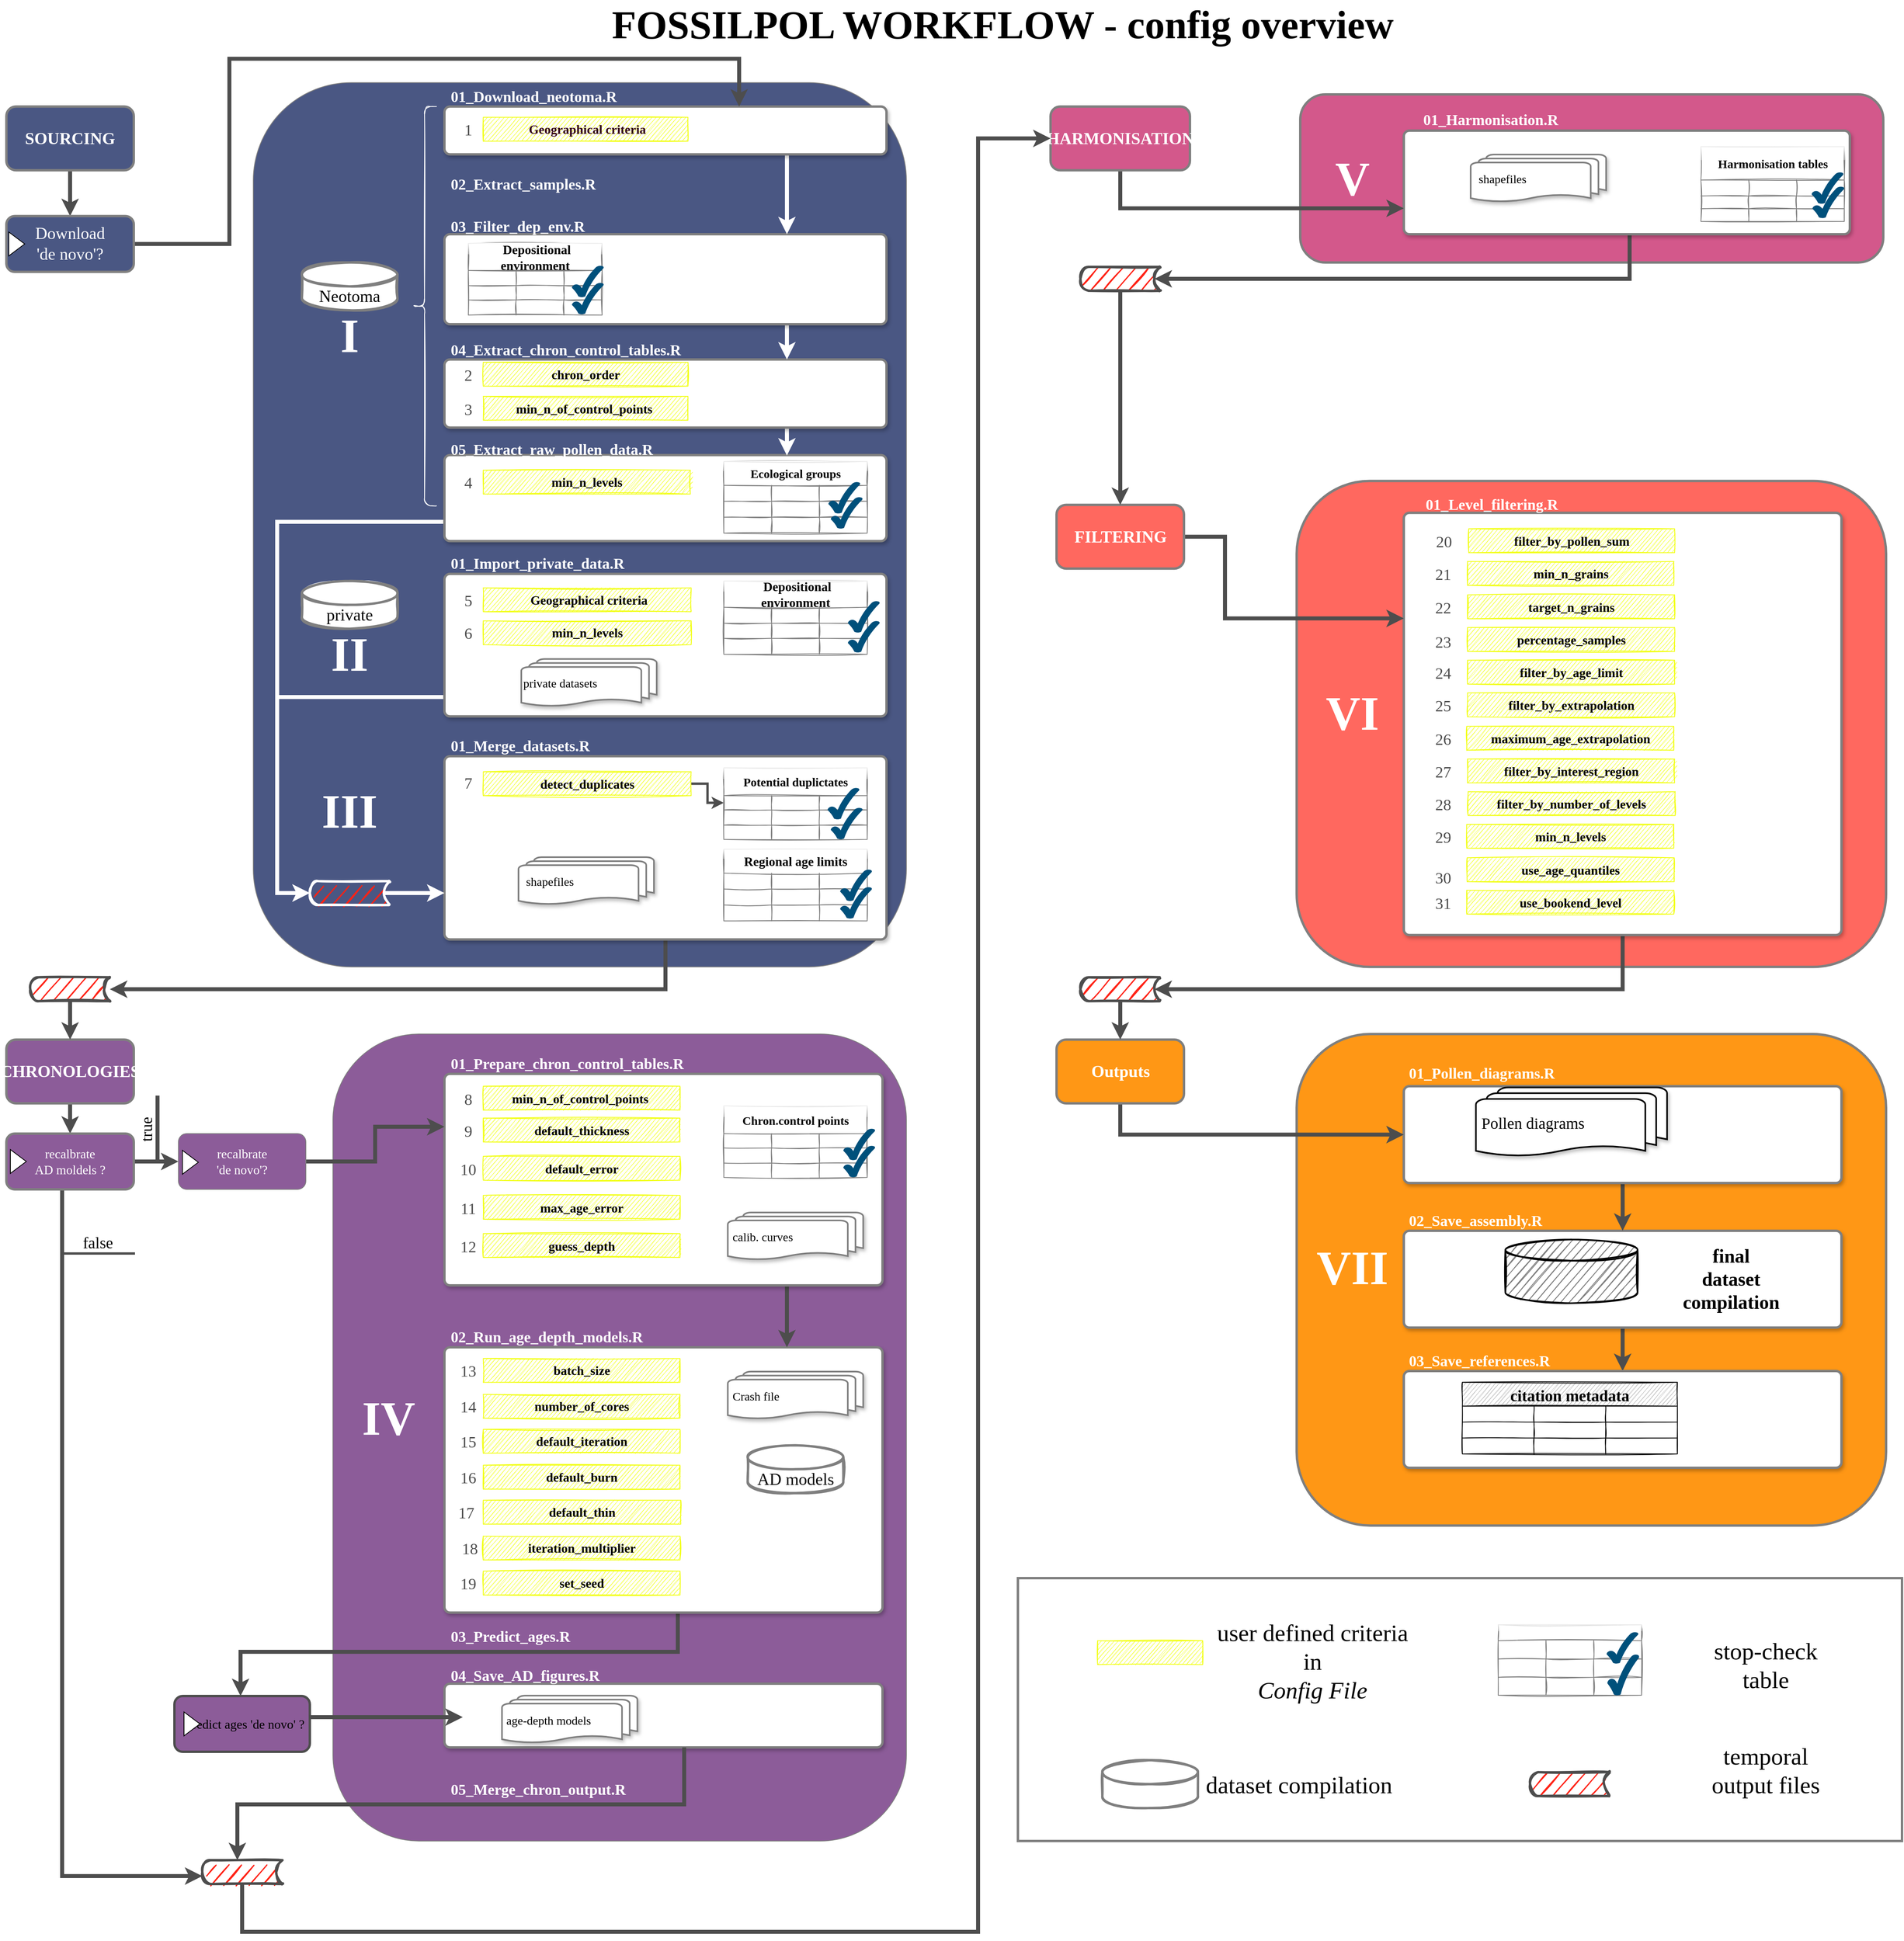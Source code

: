 <mxfile version="20.0.1" type="device"><diagram id="kgpKYQtTHZ0yAKxKKP6v" name="Page-1"><mxGraphModel dx="2881" dy="1123" grid="1" gridSize="10" guides="1" tooltips="1" connect="1" arrows="1" fold="1" page="1" pageScale="1" pageWidth="850" pageHeight="1100" math="0" shadow="0"><root><mxCell id="0"/><mxCell id="1" parent="0"/><mxCell id="Rm_6-j9vatiKXGecLMbR-39" value="" style="rounded=1;whiteSpace=wrap;html=1;shadow=0;glass=0;sketch=0;strokeWidth=3;fontFamily=Lucida Console;fontSize=16;align=left;strokeColor=#7F7F7F;fillColor=#FF9715;" parent="1" vertex="1"><mxGeometry x="850" y="1303" width="740" height="617" as="geometry"/></mxCell><mxCell id="Xno3NGJmczsKOu3R2XB9-221" value="03_Save_references.R" style="text;whiteSpace=wrap;fontSize=19;fontFamily=Lucida Console;fontColor=#FFFFFF;fontStyle=1;rotation=0;fillColor=none;labelBackgroundColor=none;labelBorderColor=none;" parent="1" vertex="1"><mxGeometry x="988.5" y="1696.25" width="241.5" height="30" as="geometry"/></mxCell><mxCell id="Xno3NGJmczsKOu3R2XB9-226" style="edgeStyle=orthogonalEdgeStyle;orthogonalLoop=1;jettySize=auto;html=1;fontFamily=Lucida Console;fontSize=15;fontColor=default;endArrow=classic;rounded=0;strokeColor=#4D4D4D;sketch=0;strokeWidth=5;" parent="1" source="Xno3NGJmczsKOu3R2XB9-217" target="Xno3NGJmczsKOu3R2XB9-220" edge="1"><mxGeometry relative="1" as="geometry"/></mxCell><mxCell id="Xno3NGJmczsKOu3R2XB9-217" value="" style="rounded=1;whiteSpace=wrap;html=1;absoluteArcSize=1;arcSize=14;strokeWidth=3;shadow=1;glass=0;sketch=0;fillColor=#ffffff;fontFamily=Lucida Console;fontSize=15;align=left;strokeColor=#7F7F7F;" parent="1" vertex="1"><mxGeometry x="984.5" y="1550" width="549.5" height="121.5" as="geometry"/></mxCell><mxCell id="Xno3NGJmczsKOu3R2XB9-227" style="edgeStyle=orthogonalEdgeStyle;orthogonalLoop=1;jettySize=auto;html=1;fontFamily=Lucida Console;fontSize=15;fontColor=default;endArrow=classic;rounded=0;strokeColor=#4D4D4D;sketch=0;strokeWidth=5;exitX=0.5;exitY=1;exitDx=0;exitDy=0;" parent="1" source="Xno3NGJmczsKOu3R2XB9-198" target="Xno3NGJmczsKOu3R2XB9-217" edge="1"><mxGeometry relative="1" as="geometry"><mxPoint x="1259.25" y="1520" as="sourcePoint"/></mxGeometry></mxCell><mxCell id="Xno3NGJmczsKOu3R2XB9-198" value="" style="rounded=1;whiteSpace=wrap;html=1;absoluteArcSize=1;arcSize=14;strokeWidth=3;shadow=1;glass=0;sketch=0;fillColor=#ffffff;fontFamily=Lucida Console;fontSize=15;align=left;strokeColor=#7F7F7F;" parent="1" vertex="1"><mxGeometry x="984.5" y="1368.5" width="549.5" height="121.5" as="geometry"/></mxCell><mxCell id="vCBsO0bPYM04PooFfdqD-21" value="" style="rounded=0;whiteSpace=wrap;html=1;fontFamily=Lucida Console;strokeColor=#7F7F7F;strokeWidth=3;" parent="1" vertex="1"><mxGeometry x="500" y="1986" width="1110" height="330" as="geometry"/></mxCell><mxCell id="D8-KQS5gUGrc6W0yMjmw-186" value="" style="rounded=1;whiteSpace=wrap;html=1;shadow=0;glass=0;sketch=0;strokeWidth=1;fontFamily=Lucida Console;fontSize=16;align=left;strokeColor=#7F7F7F;fontColor=#ffffff;fillColor=#4A5783;" parent="1" vertex="1"><mxGeometry x="-460" y="108.75" width="820" height="1110" as="geometry"/></mxCell><mxCell id="Xno3NGJmczsKOu3R2XB9-230" style="edgeStyle=orthogonalEdgeStyle;orthogonalLoop=1;jettySize=auto;html=1;entryX=0;entryY=0.5;entryDx=0;entryDy=0;entryPerimeter=0;fontFamily=Lucida Console;fontSize=15;fontColor=default;endArrow=classic;rounded=0;strokeColor=#FFFFFF;sketch=0;strokeWidth=5;" parent="1" source="Xno3NGJmczsKOu3R2XB9-115" target="Xno3NGJmczsKOu3R2XB9-207" edge="1"><mxGeometry relative="1" as="geometry"><Array as="points"><mxPoint x="-430" y="660"/><mxPoint x="-430" y="1126"/></Array></mxGeometry></mxCell><mxCell id="Xno3NGJmczsKOu3R2XB9-115" value="" style="rounded=1;whiteSpace=wrap;html=1;absoluteArcSize=1;arcSize=14;strokeWidth=3;shadow=1;glass=0;sketch=0;fillColor=#ffffff;fontFamily=Lucida Console;fontSize=15;align=left;strokeColor=#7F7F7F;" parent="1" vertex="1"><mxGeometry x="-220" y="576.25" width="555" height="108" as="geometry"/></mxCell><mxCell id="Xno3NGJmczsKOu3R2XB9-132" style="edgeStyle=orthogonalEdgeStyle;orthogonalLoop=1;jettySize=auto;html=1;fontFamily=Lucida Console;fontSize=15;fontColor=default;endArrow=classic;rounded=0;strokeColor=#FFFFFF;sketch=0;strokeWidth=5;" parent="1" source="Xno3NGJmczsKOu3R2XB9-112" edge="1"><mxGeometry relative="1" as="geometry"><mxPoint x="210" y="576.75" as="targetPoint"/><Array as="points"><mxPoint x="210" y="576.75"/></Array></mxGeometry></mxCell><mxCell id="Xno3NGJmczsKOu3R2XB9-112" value="" style="rounded=1;whiteSpace=wrap;html=1;absoluteArcSize=1;arcSize=14;strokeWidth=3;shadow=1;glass=0;sketch=0;fillColor=#ffffff;fontFamily=Lucida Console;fontSize=15;align=left;strokeColor=#7F7F7F;" parent="1" vertex="1"><mxGeometry x="-220" y="456.25" width="555" height="85.5" as="geometry"/></mxCell><mxCell id="Xno3NGJmczsKOu3R2XB9-131" style="edgeStyle=orthogonalEdgeStyle;orthogonalLoop=1;jettySize=auto;html=1;fontFamily=Lucida Console;fontSize=15;fontColor=default;endArrow=classic;rounded=0;strokeColor=#FFFFFF;sketch=0;strokeWidth=5;" parent="1" source="Xno3NGJmczsKOu3R2XB9-107" target="Xno3NGJmczsKOu3R2XB9-112" edge="1"><mxGeometry relative="1" as="geometry"><Array as="points"><mxPoint x="210" y="428.75"/><mxPoint x="210" y="428.75"/></Array></mxGeometry></mxCell><mxCell id="Xno3NGJmczsKOu3R2XB9-107" value="" style="rounded=1;whiteSpace=wrap;html=1;absoluteArcSize=1;arcSize=14;strokeWidth=3;shadow=1;glass=0;sketch=0;fillColor=#ffffff;fontFamily=Lucida Console;fontSize=15;align=left;strokeColor=#7F7F7F;" parent="1" vertex="1"><mxGeometry x="-220" y="299" width="555" height="113" as="geometry"/></mxCell><mxCell id="ljsbQq2XFhJ2r-xU6_tJ-157" value="" style="rounded=1;whiteSpace=wrap;html=1;shadow=0;glass=0;sketch=0;strokeWidth=3;fontFamily=Lucida Console;fontSize=16;align=left;strokeColor=#7F7F7F;fontColor=#ffffff;fillColor=#FF685F;" parent="1" vertex="1"><mxGeometry x="850" y="608.75" width="740" height="610" as="geometry"/></mxCell><mxCell id="4-9ThezMg6ETQRoq21p--4" style="edgeStyle=orthogonalEdgeStyle;rounded=0;orthogonalLoop=1;jettySize=auto;html=1;entryX=0.93;entryY=0.5;entryDx=0;entryDy=0;entryPerimeter=0;fontSize=15;fontFamily=Lucida Console;strokeColor=#4D4D4D;sketch=0;strokeWidth=5;" edge="1" parent="1" source="ljsbQq2XFhJ2r-xU6_tJ-172" target="4-9ThezMg6ETQRoq21p--1"><mxGeometry relative="1" as="geometry"><Array as="points"><mxPoint x="1259" y="1247"/></Array></mxGeometry></mxCell><mxCell id="ljsbQq2XFhJ2r-xU6_tJ-172" value="" style="rounded=1;whiteSpace=wrap;html=1;absoluteArcSize=1;arcSize=14;strokeWidth=3;shadow=1;glass=0;sketch=0;fillColor=#ffffff;fontFamily=Lucida Console;fontSize=15;align=left;strokeColor=#7F7F7F;" parent="1" vertex="1"><mxGeometry x="984.5" y="648.75" width="549.5" height="530" as="geometry"/></mxCell><mxCell id="ljsbQq2XFhJ2r-xU6_tJ-39" value="" style="rounded=1;whiteSpace=wrap;html=1;shadow=0;glass=0;sketch=0;strokeWidth=3;fontFamily=Lucida Console;fontSize=16;align=left;strokeColor=#7F7F7F;fontColor=#000000;fillColor=#D3588B;" parent="1" vertex="1"><mxGeometry x="854.5" y="123.5" width="732" height="211" as="geometry"/></mxCell><mxCell id="Xno3NGJmczsKOu3R2XB9-151" style="edgeStyle=orthogonalEdgeStyle;orthogonalLoop=1;jettySize=auto;html=1;fontFamily=Lucida Console;fontSize=15;fontColor=default;endArrow=classic;rounded=0;strokeColor=#4D4D4D;sketch=0;strokeWidth=5;" parent="1" source="D8-KQS5gUGrc6W0yMjmw-116" target="Xno3NGJmczsKOu3R2XB9-144" edge="1"><mxGeometry relative="1" as="geometry"><Array as="points"><mxPoint x="58" y="1246.75"/></Array></mxGeometry></mxCell><mxCell id="D8-KQS5gUGrc6W0yMjmw-116" value="" style="rounded=1;whiteSpace=wrap;html=1;absoluteArcSize=1;arcSize=14;strokeWidth=3;shadow=1;glass=0;sketch=0;fillColor=#ffffff;fontFamily=Lucida Console;fontSize=15;align=left;strokeColor=#7F7F7F;" parent="1" vertex="1"><mxGeometry x="-220" y="954.25" width="555" height="230" as="geometry"/></mxCell><mxCell id="Xno3NGJmczsKOu3R2XB9-229" style="edgeStyle=orthogonalEdgeStyle;orthogonalLoop=1;jettySize=auto;html=1;entryX=0;entryY=0.5;entryDx=0;entryDy=0;entryPerimeter=0;fontFamily=Lucida Console;fontSize=15;fontColor=default;endArrow=classic;rounded=0;strokeColor=#FFFFFF;sketch=0;strokeWidth=5;" parent="1" source="D8-KQS5gUGrc6W0yMjmw-99" target="Xno3NGJmczsKOu3R2XB9-207" edge="1"><mxGeometry relative="1" as="geometry"><Array as="points"><mxPoint x="-430" y="880"/><mxPoint x="-430" y="1126"/></Array></mxGeometry></mxCell><mxCell id="D8-KQS5gUGrc6W0yMjmw-99" value="" style="rounded=1;whiteSpace=wrap;html=1;absoluteArcSize=1;arcSize=14;strokeWidth=3;shadow=1;glass=0;sketch=0;fillColor=#ffffff;fontFamily=Lucida Console;fontSize=15;align=left;strokeColor=#7F7F7F;" parent="1" vertex="1"><mxGeometry x="-220" y="725.37" width="555" height="178.88" as="geometry"/></mxCell><mxCell id="Xno3NGJmczsKOu3R2XB9-121" style="edgeStyle=orthogonalEdgeStyle;orthogonalLoop=1;jettySize=auto;html=1;fontFamily=Lucida Console;fontSize=15;fontColor=default;endArrow=classic;rounded=0;strokeColor=#FFFFFF;sketch=0;strokeWidth=5;" parent="1" source="D8-KQS5gUGrc6W0yMjmw-98" target="Xno3NGJmczsKOu3R2XB9-107" edge="1"><mxGeometry relative="1" as="geometry"><Array as="points"><mxPoint x="210" y="248.75"/><mxPoint x="210" y="248.75"/></Array></mxGeometry></mxCell><mxCell id="D8-KQS5gUGrc6W0yMjmw-98" value="" style="rounded=1;whiteSpace=wrap;html=1;absoluteArcSize=1;arcSize=14;strokeWidth=3;shadow=1;glass=0;sketch=0;fillColor=#ffffff;fontFamily=Lucida Console;fontSize=15;align=left;strokeColor=#7F7F7F;" parent="1" vertex="1"><mxGeometry x="-220" y="138.75" width="555" height="60" as="geometry"/></mxCell><mxCell id="Xno3NGJmczsKOu3R2XB9-119" style="edgeStyle=orthogonalEdgeStyle;orthogonalLoop=1;jettySize=auto;html=1;fontFamily=Lucida Console;fontSize=15;fontColor=default;endArrow=classic;rounded=0;strokeColor=#4D4D4D;sketch=0;strokeWidth=5;" parent="1" source="D8-KQS5gUGrc6W0yMjmw-4" target="Sd7WDtTeQVXePmLQlXHq-2" edge="1"><mxGeometry relative="1" as="geometry"/></mxCell><mxCell id="D8-KQS5gUGrc6W0yMjmw-4" value="SOURCING" style="rounded=1;whiteSpace=wrap;html=1;fontFamily=Lucida Console;fontSize=21;sketch=0;fillColor=#4A5783;strokeColor=#7F7F7F;fontColor=#ffffff;fontStyle=1;strokeWidth=3;" parent="1" vertex="1"><mxGeometry x="-770" y="138.75" width="160" height="80" as="geometry"/></mxCell><mxCell id="D8-KQS5gUGrc6W0yMjmw-12" value="min_n_of_control_points&amp;nbsp;" style="rounded=0;whiteSpace=wrap;html=1;glass=0;fontFamily=Lucida Console;fontSize=16;align=center;strokeColor=#F2FF15;fillColor=#F2FF15;shadow=0;sketch=1;fontStyle=1" parent="1" vertex="1"><mxGeometry x="-171.25" y="502.5" width="257" height="30" as="geometry"/></mxCell><mxCell id="D8-KQS5gUGrc6W0yMjmw-13" value="min_n_levels" style="rounded=0;whiteSpace=wrap;html=1;glass=0;fontFamily=Lucida Console;fontSize=16;align=center;strokeColor=#F2FF15;fillColor=#F2FF15;shadow=0;sketch=1;fontStyle=1" parent="1" vertex="1"><mxGeometry x="-171.25" y="595.25" width="260" height="30" as="geometry"/></mxCell><mxCell id="D8-KQS5gUGrc6W0yMjmw-16" value="&lt;span style=&quot;font-size: 16px;&quot;&gt;&amp;nbsp;Depositional environment&lt;/span&gt;" style="shape=table;html=1;whiteSpace=wrap;startSize=34;container=1;collapsible=0;childLayout=tableLayout;fontStyle=1;align=center;rounded=0;glass=1;fontFamily=Lucida Console;fontSize=15;sketch=1;strokeColor=#7F7F7F;" parent="1" vertex="1"><mxGeometry x="-190" y="310.5" width="168" height="90" as="geometry"/></mxCell><mxCell id="D8-KQS5gUGrc6W0yMjmw-17" value="" style="shape=partialRectangle;html=1;whiteSpace=wrap;collapsible=0;dropTarget=0;pointerEvents=0;fillColor=none;top=0;left=0;bottom=0;right=0;points=[[0,0.5],[1,0.5]];portConstraint=eastwest;fontFamily=Lucida Console;" parent="D8-KQS5gUGrc6W0yMjmw-16" vertex="1"><mxGeometry y="34" width="168" height="19" as="geometry"/></mxCell><mxCell id="D8-KQS5gUGrc6W0yMjmw-18" value="" style="shape=partialRectangle;html=1;whiteSpace=wrap;connectable=0;fillColor=none;top=0;left=0;bottom=0;right=0;overflow=hidden;fontFamily=Lucida Console;" parent="D8-KQS5gUGrc6W0yMjmw-17" vertex="1"><mxGeometry width="60" height="19" as="geometry"><mxRectangle width="60" height="19" as="alternateBounds"/></mxGeometry></mxCell><mxCell id="D8-KQS5gUGrc6W0yMjmw-19" value="" style="shape=partialRectangle;html=1;whiteSpace=wrap;connectable=0;fillColor=none;top=0;left=0;bottom=0;right=0;overflow=hidden;fontFamily=Lucida Console;" parent="D8-KQS5gUGrc6W0yMjmw-17" vertex="1"><mxGeometry x="60" width="60" height="19" as="geometry"><mxRectangle width="60" height="19" as="alternateBounds"/></mxGeometry></mxCell><mxCell id="D8-KQS5gUGrc6W0yMjmw-20" value="" style="shape=partialRectangle;html=1;whiteSpace=wrap;connectable=0;fillColor=none;top=0;left=0;bottom=0;right=0;overflow=hidden;fontFamily=Lucida Console;" parent="D8-KQS5gUGrc6W0yMjmw-17" vertex="1"><mxGeometry x="120" width="48" height="19" as="geometry"><mxRectangle width="48" height="19" as="alternateBounds"/></mxGeometry></mxCell><mxCell id="D8-KQS5gUGrc6W0yMjmw-21" value="" style="shape=partialRectangle;html=1;whiteSpace=wrap;collapsible=0;dropTarget=0;pointerEvents=0;fillColor=none;top=0;left=0;bottom=0;right=0;points=[[0,0.5],[1,0.5]];portConstraint=eastwest;fontFamily=Lucida Console;" parent="D8-KQS5gUGrc6W0yMjmw-16" vertex="1"><mxGeometry y="53" width="168" height="18" as="geometry"/></mxCell><mxCell id="D8-KQS5gUGrc6W0yMjmw-22" value="" style="shape=partialRectangle;html=1;whiteSpace=wrap;connectable=0;fillColor=none;top=0;left=0;bottom=0;right=0;overflow=hidden;fontFamily=Lucida Console;" parent="D8-KQS5gUGrc6W0yMjmw-21" vertex="1"><mxGeometry width="60" height="18" as="geometry"><mxRectangle width="60" height="18" as="alternateBounds"/></mxGeometry></mxCell><mxCell id="D8-KQS5gUGrc6W0yMjmw-23" value="" style="shape=partialRectangle;html=1;whiteSpace=wrap;connectable=0;fillColor=none;top=0;left=0;bottom=0;right=0;overflow=hidden;fontFamily=Lucida Console;" parent="D8-KQS5gUGrc6W0yMjmw-21" vertex="1"><mxGeometry x="60" width="60" height="18" as="geometry"><mxRectangle width="60" height="18" as="alternateBounds"/></mxGeometry></mxCell><mxCell id="D8-KQS5gUGrc6W0yMjmw-24" value="" style="shape=partialRectangle;html=1;whiteSpace=wrap;connectable=0;fillColor=none;top=0;left=0;bottom=0;right=0;overflow=hidden;fontFamily=Lucida Console;" parent="D8-KQS5gUGrc6W0yMjmw-21" vertex="1"><mxGeometry x="120" width="48" height="18" as="geometry"><mxRectangle width="48" height="18" as="alternateBounds"/></mxGeometry></mxCell><mxCell id="D8-KQS5gUGrc6W0yMjmw-25" value="" style="shape=partialRectangle;html=1;whiteSpace=wrap;collapsible=0;dropTarget=0;pointerEvents=0;fillColor=none;top=0;left=0;bottom=0;right=0;points=[[0,0.5],[1,0.5]];portConstraint=eastwest;fontFamily=Lucida Console;" parent="D8-KQS5gUGrc6W0yMjmw-16" vertex="1"><mxGeometry y="71" width="168" height="19" as="geometry"/></mxCell><mxCell id="D8-KQS5gUGrc6W0yMjmw-26" value="" style="shape=partialRectangle;html=1;whiteSpace=wrap;connectable=0;fillColor=none;top=0;left=0;bottom=0;right=0;overflow=hidden;fontFamily=Lucida Console;" parent="D8-KQS5gUGrc6W0yMjmw-25" vertex="1"><mxGeometry width="60" height="19" as="geometry"><mxRectangle width="60" height="19" as="alternateBounds"/></mxGeometry></mxCell><mxCell id="D8-KQS5gUGrc6W0yMjmw-27" value="" style="shape=partialRectangle;html=1;whiteSpace=wrap;connectable=0;fillColor=none;top=0;left=0;bottom=0;right=0;overflow=hidden;fontFamily=Lucida Console;" parent="D8-KQS5gUGrc6W0yMjmw-25" vertex="1"><mxGeometry x="60" width="60" height="19" as="geometry"><mxRectangle width="60" height="19" as="alternateBounds"/></mxGeometry></mxCell><mxCell id="D8-KQS5gUGrc6W0yMjmw-28" value="" style="shape=partialRectangle;html=1;whiteSpace=wrap;connectable=0;fillColor=none;top=0;left=0;bottom=0;right=0;overflow=hidden;fontFamily=Lucida Console;" parent="D8-KQS5gUGrc6W0yMjmw-25" vertex="1"><mxGeometry x="120" width="48" height="19" as="geometry"><mxRectangle width="48" height="19" as="alternateBounds"/></mxGeometry></mxCell><mxCell id="D8-KQS5gUGrc6W0yMjmw-50" value="" style="verticalLabelPosition=bottom;verticalAlign=top;html=1;shape=mxgraph.basic.tick;rounded=0;glass=1;fontFamily=Lucida Console;fontSize=15;align=left;fillColor=#00507B;strokeWidth=1;strokeColor=none;" parent="1" vertex="1"><mxGeometry x="-60" y="359.75" width="40" height="40" as="geometry"/></mxCell><mxCell id="D8-KQS5gUGrc6W0yMjmw-51" value="" style="verticalLabelPosition=bottom;verticalAlign=top;html=1;shape=mxgraph.basic.tick;rounded=0;glass=1;fontFamily=Lucida Console;fontSize=15;align=left;fillColor=#00507B;strokeWidth=1;strokeColor=none;" parent="1" vertex="1"><mxGeometry x="-60" y="338.25" width="40" height="40" as="geometry"/></mxCell><mxCell id="D8-KQS5gUGrc6W0yMjmw-55" value="private" style="shape=cylinder3;whiteSpace=wrap;html=1;boundedLbl=1;backgroundOutline=1;size=15;rounded=0;glass=1;fontFamily=Lucida Console;fontSize=21;sketch=1;strokeColor=#7F7F7F;strokeWidth=3;" parent="1" vertex="1"><mxGeometry x="-399" y="734.25" width="120" height="60" as="geometry"/></mxCell><mxCell id="D8-KQS5gUGrc6W0yMjmw-56" value="&amp;nbsp;Geographical criteria" style="rounded=0;whiteSpace=wrap;html=1;glass=0;fontFamily=Lucida Console;fontSize=16;align=center;strokeColor=#F2FF15;fillColor=#F2FF15;shadow=0;sketch=1;fontStyle=1" parent="1" vertex="1"><mxGeometry x="-171.25" y="742.87" width="261" height="30" as="geometry"/></mxCell><mxCell id="D8-KQS5gUGrc6W0yMjmw-62" value="&lt;span style=&quot;&quot;&gt;min_n_levels&lt;/span&gt;" style="rounded=0;whiteSpace=wrap;html=1;glass=0;fontFamily=Lucida Console;fontSize=16;align=center;strokeColor=#F2FF15;fillColor=#F2FF15;shadow=0;sketch=1;fontStyle=1" parent="1" vertex="1"><mxGeometry x="-171.25" y="784.25" width="261" height="30" as="geometry"/></mxCell><mxCell id="D8-KQS5gUGrc6W0yMjmw-96" value="private datasets" style="strokeWidth=2;html=1;shape=mxgraph.flowchart.multi-document;whiteSpace=wrap;rounded=0;shadow=1;glass=0;sketch=0;fillColor=#ffffff;fontFamily=Lucida Console;fontSize=15;align=left;strokeColor=#7F7F7F;" parent="1" vertex="1"><mxGeometry x="-123.5" y="832.25" width="170" height="60" as="geometry"/></mxCell><mxCell id="Xno3NGJmczsKOu3R2XB9-135" style="edgeStyle=orthogonalEdgeStyle;orthogonalLoop=1;jettySize=auto;html=1;fontFamily=Lucida Console;fontSize=15;fontColor=default;endArrow=classic;rounded=0;strokeColor=#FFFFFF;sketch=0;strokeWidth=5;exitX=0.93;exitY=0.5;exitDx=0;exitDy=0;exitPerimeter=0;" parent="1" source="Xno3NGJmczsKOu3R2XB9-207" target="D8-KQS5gUGrc6W0yMjmw-116" edge="1"><mxGeometry relative="1" as="geometry"><mxPoint x="-308" y="1106.267" as="sourcePoint"/><Array as="points"><mxPoint x="-260" y="1126"/><mxPoint x="-260" y="1126"/></Array></mxGeometry></mxCell><mxCell id="Xno3NGJmczsKOu3R2XB9-153" style="edgeStyle=orthogonalEdgeStyle;orthogonalLoop=1;jettySize=auto;html=1;fontFamily=Lucida Console;fontSize=15;fontColor=default;endArrow=classic;fillColor=none;strokeColor=#4D4D4D;gradientColor=none;rounded=0;sketch=0;strokeWidth=3;" parent="1" source="D8-KQS5gUGrc6W0yMjmw-119" target="D8-KQS5gUGrc6W0yMjmw-126" edge="1"><mxGeometry relative="1" as="geometry"/></mxCell><mxCell id="D8-KQS5gUGrc6W0yMjmw-119" value="detect_duplicates" style="rounded=0;whiteSpace=wrap;html=1;glass=0;fontFamily=Lucida Console;fontSize=16;align=center;strokeColor=#F2FF15;fillColor=#F2FF15;shadow=0;sketch=1;fontStyle=1" parent="1" vertex="1"><mxGeometry x="-171.25" y="973.75" width="261" height="30" as="geometry"/></mxCell><mxCell id="D8-KQS5gUGrc6W0yMjmw-171" value="&amp;nbsp; shapefiles" style="strokeWidth=2;html=1;shape=mxgraph.flowchart.multi-document;whiteSpace=wrap;rounded=0;shadow=1;glass=0;sketch=0;fillColor=#ffffff;fontFamily=Lucida Console;fontSize=15;align=left;strokeColor=#7F7F7F;" parent="1" vertex="1"><mxGeometry x="-127" y="1081" width="170" height="60" as="geometry"/></mxCell><mxCell id="D8-KQS5gUGrc6W0yMjmw-222" value="" style="rounded=1;whiteSpace=wrap;html=1;shadow=0;glass=0;sketch=0;strokeWidth=1;fontFamily=Lucida Console;fontSize=16;align=left;strokeColor=#7F7F7F;fontColor=#ffffff;fillColor=#8C5C99;" parent="1" vertex="1"><mxGeometry x="-360" y="1303" width="720" height="1013" as="geometry"/></mxCell><mxCell id="D8-KQS5gUGrc6W0yMjmw-224" value="" style="rounded=1;whiteSpace=wrap;html=1;absoluteArcSize=1;arcSize=14;strokeWidth=3;shadow=1;glass=0;sketch=0;fillColor=#ffffff;fontFamily=Lucida Console;fontSize=15;align=left;strokeColor=#7F7F7F;" parent="1" vertex="1"><mxGeometry x="-220" y="2118.5" width="550" height="80" as="geometry"/></mxCell><mxCell id="Xno3NGJmczsKOu3R2XB9-143" style="edgeStyle=orthogonalEdgeStyle;orthogonalLoop=1;jettySize=auto;html=1;fontFamily=Lucida Console;fontSize=15;fontColor=default;endArrow=classic;rounded=0;strokeColor=#4D4D4D;sketch=0;strokeWidth=5;" parent="1" source="D8-KQS5gUGrc6W0yMjmw-225" target="ljsbQq2XFhJ2r-xU6_tJ-11" edge="1"><mxGeometry relative="1" as="geometry"><Array as="points"><mxPoint x="73" y="2078.5"/><mxPoint x="-476" y="2078.5"/></Array></mxGeometry></mxCell><mxCell id="D8-KQS5gUGrc6W0yMjmw-225" value="" style="rounded=1;whiteSpace=wrap;html=1;absoluteArcSize=1;arcSize=14;strokeWidth=3;shadow=1;glass=0;sketch=0;fillColor=#ffffff;fontFamily=Lucida Console;fontSize=15;align=left;strokeColor=#7F7F7F;" parent="1" vertex="1"><mxGeometry x="-220" y="1696.25" width="550" height="333" as="geometry"/></mxCell><mxCell id="Xno3NGJmczsKOu3R2XB9-142" style="edgeStyle=orthogonalEdgeStyle;orthogonalLoop=1;jettySize=auto;html=1;fontFamily=Lucida Console;fontSize=15;fontColor=default;endArrow=classic;rounded=0;strokeColor=#4D4D4D;sketch=0;strokeWidth=5;" parent="1" source="D8-KQS5gUGrc6W0yMjmw-226" target="D8-KQS5gUGrc6W0yMjmw-225" edge="1"><mxGeometry relative="1" as="geometry"><Array as="points"><mxPoint x="210" y="1678.5"/><mxPoint x="210" y="1678.5"/></Array></mxGeometry></mxCell><mxCell id="D8-KQS5gUGrc6W0yMjmw-226" value="" style="rounded=1;whiteSpace=wrap;html=1;absoluteArcSize=1;arcSize=14;strokeWidth=3;shadow=1;glass=0;sketch=0;fillColor=#ffffff;fontFamily=Lucida Console;fontSize=15;align=left;strokeColor=#7F7F7F;" parent="1" vertex="1"><mxGeometry x="-220" y="1353" width="550" height="265.5" as="geometry"/></mxCell><mxCell id="D8-KQS5gUGrc6W0yMjmw-227" style="edgeStyle=orthogonalEdgeStyle;rounded=0;sketch=0;orthogonalLoop=1;jettySize=auto;html=1;exitX=0.5;exitY=1;exitDx=0;exitDy=0;entryX=0.5;entryY=0;entryDx=0;entryDy=0;fontFamily=Lucida Console;fontSize=20;strokeColor=#4D4D4D;strokeWidth=5;" parent="1" source="D8-KQS5gUGrc6W0yMjmw-228" target="D8-KQS5gUGrc6W0yMjmw-331" edge="1"><mxGeometry relative="1" as="geometry"/></mxCell><mxCell id="D8-KQS5gUGrc6W0yMjmw-228" value="CHRONOLOGIES" style="rounded=1;whiteSpace=wrap;html=1;fontFamily=Lucida Console;fontSize=21;sketch=0;fillColor=#8C5C99;strokeColor=#7F7F7F;fontColor=#ffffff;strokeWidth=3;fontStyle=1" parent="1" vertex="1"><mxGeometry x="-770" y="1310" width="160" height="80" as="geometry"/></mxCell><mxCell id="Xno3NGJmczsKOu3R2XB9-36" style="edgeStyle=orthogonalEdgeStyle;shape=connector;rounded=0;orthogonalLoop=1;jettySize=auto;html=1;labelBackgroundColor=default;fontFamily=Lucida Console;fontSize=15;fontColor=#4D4D4D;endArrow=classic;strokeColor=#4D4D4D;strokeWidth=5;" parent="1" source="D8-KQS5gUGrc6W0yMjmw-331" target="D8-KQS5gUGrc6W0yMjmw-336" edge="1"><mxGeometry relative="1" as="geometry"/></mxCell><mxCell id="Xno3NGJmczsKOu3R2XB9-165" style="edgeStyle=orthogonalEdgeStyle;orthogonalLoop=1;jettySize=auto;html=1;fontFamily=Lucida Console;fontSize=15;fontColor=default;endArrow=classic;rounded=0;strokeColor=#4D4D4D;sketch=0;strokeWidth=5;" parent="1" source="D8-KQS5gUGrc6W0yMjmw-331" target="Xno3NGJmczsKOu3R2XB9-146" edge="1"><mxGeometry relative="1" as="geometry"><Array as="points"><mxPoint x="-700" y="2360"/></Array></mxGeometry></mxCell><mxCell id="D8-KQS5gUGrc6W0yMjmw-331" value="&lt;div style=&quot;&quot;&gt;&lt;span style=&quot;background-color: initial;&quot;&gt;recalbrate&lt;/span&gt;&lt;/div&gt;&lt;div style=&quot;&quot;&gt;&lt;span style=&quot;background-color: initial;&quot;&gt;AD moldels ?&lt;/span&gt;&lt;/div&gt;" style="html=1;whiteSpace=wrap;container=1;recursiveResize=0;collapsible=0;rounded=1;shadow=0;glass=0;sketch=0;strokeWidth=3;fontFamily=Lucida Console;fontSize=16;align=center;strokeColor=#7F7F7F;fillColor=#8C5C99;fontColor=#FFFFFF;" parent="1" vertex="1"><mxGeometry x="-770" y="1428" width="160" height="70" as="geometry"/></mxCell><mxCell id="D8-KQS5gUGrc6W0yMjmw-332" value="" style="triangle;html=1;whiteSpace=wrap;fontFamily=Lucida Console;" parent="D8-KQS5gUGrc6W0yMjmw-331" vertex="1"><mxGeometry x="5" y="20" width="20" height="30" as="geometry"/></mxCell><mxCell id="D8-KQS5gUGrc6W0yMjmw-335" value="false" style="whiteSpace=wrap;html=1;shape=partialRectangle;top=0;left=0;bottom=1;right=0;points=[[0,1],[1,1]];fillColor=none;align=center;verticalAlign=bottom;routingCenterY=0.5;snapToPoint=1;recursiveResize=0;autosize=1;treeFolding=1;treeMoving=1;newEdgeStyle={&quot;edgeStyle&quot;:&quot;entityRelationEdgeStyle&quot;,&quot;startArrow&quot;:&quot;none&quot;,&quot;endArrow&quot;:&quot;none&quot;,&quot;segment&quot;:10,&quot;curved&quot;:1};rounded=1;shadow=0;glass=0;sketch=0;strokeWidth=3;fontFamily=Lucida Console;fontSize=20;strokeColor=#4D4D4D;" parent="1" vertex="1"><mxGeometry x="-700" y="1548.5" width="90" height="30" as="geometry"/></mxCell><mxCell id="ljsbQq2XFhJ2r-xU6_tJ-4" style="edgeStyle=orthogonalEdgeStyle;rounded=0;orthogonalLoop=1;jettySize=auto;html=1;exitX=0.5;exitY=1;exitDx=0;exitDy=0;fontFamily=Lucida Console;fontSize=17;" parent="1" source="D8-KQS5gUGrc6W0yMjmw-226" target="D8-KQS5gUGrc6W0yMjmw-226" edge="1"><mxGeometry relative="1" as="geometry"/></mxCell><mxCell id="Xno3NGJmczsKOu3R2XB9-88" style="edgeStyle=orthogonalEdgeStyle;orthogonalLoop=1;jettySize=auto;html=1;entryX=0;entryY=0.5;entryDx=0;entryDy=0;fontFamily=Lucida Console;fontSize=15;fontColor=default;endArrow=classic;rounded=0;strokeColor=#4D4D4D;strokeWidth=5;" parent="1" source="ljsbQq2XFhJ2r-xU6_tJ-11" edge="1"><mxGeometry relative="1" as="geometry"><mxPoint x="-197" y="2160.5" as="targetPoint"/><Array as="points"><mxPoint x="-240" y="2160.5"/><mxPoint x="-240" y="2160.5"/></Array></mxGeometry></mxCell><mxCell id="ljsbQq2XFhJ2r-xU6_tJ-11" value="&amp;nbsp; predict ages 'de novo' ?" style="html=1;whiteSpace=wrap;container=1;recursiveResize=0;collapsible=0;rounded=1;shadow=0;glass=0;sketch=0;strokeWidth=3;fontFamily=Lucida Console;fontSize=16;align=center;strokeColor=#4D4D4D;fillColor=#8C5C99;" parent="1" vertex="1"><mxGeometry x="-559" y="2134" width="170" height="70" as="geometry"/></mxCell><mxCell id="ljsbQq2XFhJ2r-xU6_tJ-12" value="" style="triangle;html=1;whiteSpace=wrap;fontFamily=Lucida Console;" parent="ljsbQq2XFhJ2r-xU6_tJ-11" vertex="1"><mxGeometry x="12" y="20" width="20" height="30" as="geometry"/></mxCell><mxCell id="ljsbQq2XFhJ2r-xU6_tJ-22" value="&amp;nbsp;age-depth models" style="strokeWidth=2;html=1;shape=mxgraph.flowchart.multi-document;whiteSpace=wrap;rounded=0;shadow=1;glass=0;sketch=0;fillColor=#ffffff;fontFamily=Lucida Console;fontSize=15;align=left;strokeColor=#7F7F7F;" parent="1" vertex="1"><mxGeometry x="-147.75" y="2133.5" width="170" height="60" as="geometry"/></mxCell><mxCell id="Xno3NGJmczsKOu3R2XB9-101" style="edgeStyle=orthogonalEdgeStyle;orthogonalLoop=1;jettySize=auto;html=1;entryX=0;entryY=0.25;entryDx=0;entryDy=0;fontFamily=Lucida Console;fontSize=15;fontColor=default;endArrow=classic;rounded=0;strokeColor=#4D4D4D;strokeWidth=5;" parent="1" source="D8-KQS5gUGrc6W0yMjmw-336" target="D8-KQS5gUGrc6W0yMjmw-226" edge="1"><mxGeometry relative="1" as="geometry"/></mxCell><mxCell id="D8-KQS5gUGrc6W0yMjmw-336" value="&lt;div style=&quot;&quot;&gt;&lt;span style=&quot;background-color: initial;&quot;&gt;recalbrate&lt;/span&gt;&lt;/div&gt;&lt;div style=&quot;&quot;&gt;&lt;span style=&quot;background-color: initial;&quot;&gt;'de novo'?&lt;/span&gt;&lt;/div&gt;" style="html=1;whiteSpace=wrap;container=1;recursiveResize=0;collapsible=0;rounded=1;shadow=0;glass=0;sketch=0;strokeWidth=1;fontFamily=Lucida Console;fontSize=16;align=center;strokeColor=#7F7F7F;fillColor=#8C5C99;fontColor=#FFFFFF;" parent="1" vertex="1"><mxGeometry x="-554" y="1428" width="160" height="70" as="geometry"/></mxCell><mxCell id="D8-KQS5gUGrc6W0yMjmw-337" value="" style="triangle;html=1;whiteSpace=wrap;fontFamily=Lucida Console;" parent="D8-KQS5gUGrc6W0yMjmw-336" vertex="1"><mxGeometry x="5" y="21" width="20" height="30" as="geometry"/></mxCell><mxCell id="ljsbQq2XFhJ2r-xU6_tJ-37" value="&lt;b style=&quot;font-size: 60px;&quot;&gt;&lt;font style=&quot;font-size: 60px;&quot;&gt;I&lt;/font&gt;&lt;/b&gt;" style="text;html=1;strokeColor=none;fillColor=none;align=center;verticalAlign=middle;whiteSpace=wrap;rounded=0;sketch=0;fontFamily=Lucida Console;fontSize=60;fontColor=#FFFFFF;" parent="1" vertex="1"><mxGeometry x="-369" y="350.75" width="60" height="150" as="geometry"/></mxCell><mxCell id="ljsbQq2XFhJ2r-xU6_tJ-38" value="&lt;b style=&quot;font-size: 60px&quot;&gt;&lt;font style=&quot;font-size: 60px&quot;&gt;IV&lt;/font&gt;&lt;/b&gt;" style="text;html=1;strokeColor=none;fillColor=none;align=center;verticalAlign=middle;whiteSpace=wrap;rounded=0;sketch=0;fontFamily=Lucida Console;fontSize=60;fontColor=#FFFFFF;" parent="1" vertex="1"><mxGeometry x="-320" y="1710.25" width="60" height="150" as="geometry"/></mxCell><mxCell id="Xno3NGJmczsKOu3R2XB9-197" style="edgeStyle=orthogonalEdgeStyle;orthogonalLoop=1;jettySize=auto;html=1;entryX=0.93;entryY=0.5;entryDx=0;entryDy=0;entryPerimeter=0;fontFamily=Lucida Console;fontSize=15;fontColor=default;endArrow=classic;rounded=0;strokeColor=#4D4D4D;sketch=0;strokeWidth=5;" parent="1" source="ljsbQq2XFhJ2r-xU6_tJ-43" target="Xno3NGJmczsKOu3R2XB9-155" edge="1"><mxGeometry relative="1" as="geometry"><Array as="points"><mxPoint x="1268" y="355"/></Array></mxGeometry></mxCell><mxCell id="ljsbQq2XFhJ2r-xU6_tJ-43" value="" style="rounded=1;whiteSpace=wrap;html=1;absoluteArcSize=1;arcSize=14;strokeWidth=3;shadow=1;glass=0;sketch=0;fillColor=#ffffff;fontFamily=Lucida Console;fontSize=15;align=left;strokeColor=#7F7F7F;" parent="1" vertex="1"><mxGeometry x="984.5" y="169" width="560" height="130" as="geometry"/></mxCell><mxCell id="ljsbQq2XFhJ2r-xU6_tJ-149" value="&amp;nbsp; shapefiles" style="strokeWidth=2;html=1;shape=mxgraph.flowchart.multi-document;whiteSpace=wrap;rounded=0;shadow=1;glass=0;sketch=0;fillColor=#ffffff;fontFamily=Lucida Console;fontSize=15;align=left;strokeColor=#7F7F7F;" parent="1" vertex="1"><mxGeometry x="1068.5" y="199" width="170" height="60" as="geometry"/></mxCell><mxCell id="Xno3NGJmczsKOu3R2XB9-176" style="edgeStyle=orthogonalEdgeStyle;orthogonalLoop=1;jettySize=auto;html=1;fontFamily=Lucida Console;fontSize=15;fontColor=default;endArrow=classic;rounded=0;strokeColor=#4D4D4D;sketch=0;strokeWidth=5;entryX=0;entryY=0.25;entryDx=0;entryDy=0;" parent="1" source="ljsbQq2XFhJ2r-xU6_tJ-159" target="ljsbQq2XFhJ2r-xU6_tJ-172" edge="1"><mxGeometry relative="1" as="geometry"><Array as="points"><mxPoint x="760" y="679"/><mxPoint x="760" y="781"/></Array></mxGeometry></mxCell><mxCell id="ljsbQq2XFhJ2r-xU6_tJ-159" value="FILTERING" style="rounded=1;whiteSpace=wrap;html=1;fontFamily=Lucida Console;fontSize=21;sketch=0;fillColor=#FF685F;strokeColor=#7F7F7F;fontColor=#ffffff;fontStyle=1;strokeWidth=3;" parent="1" vertex="1"><mxGeometry x="548.5" y="638.75" width="160" height="80" as="geometry"/></mxCell><mxCell id="ljsbQq2XFhJ2r-xU6_tJ-161" style="edgeStyle=orthogonalEdgeStyle;rounded=0;sketch=0;orthogonalLoop=1;jettySize=auto;html=1;exitX=0.5;exitY=1;exitDx=0;exitDy=0;entryX=0.5;entryY=0;entryDx=0;entryDy=0;fontFamily=Lucida Console;fontSize=15;" parent="1" edge="1"><mxGeometry relative="1" as="geometry"><mxPoint x="1688" y="1421" as="sourcePoint"/></mxGeometry></mxCell><mxCell id="ljsbQq2XFhJ2r-xU6_tJ-167" style="edgeStyle=orthogonalEdgeStyle;rounded=0;orthogonalLoop=1;jettySize=auto;html=1;exitX=0;exitY=0.5;exitDx=0;exitDy=0;exitPerimeter=0;entryX=0.5;entryY=0;entryDx=0;entryDy=0;fontFamily=Lucida Console;fontSize=100;" parent="1" edge="1"><mxGeometry relative="1" as="geometry"><mxPoint x="1688" y="1391" as="targetPoint"/></mxGeometry></mxCell><mxCell id="ljsbQq2XFhJ2r-xU6_tJ-170" value="&lt;b style=&quot;font-size: 60px&quot;&gt;&lt;font style=&quot;font-size: 60px&quot;&gt;VI&lt;/font&gt;&lt;/b&gt;" style="text;html=1;strokeColor=none;fillColor=none;align=center;verticalAlign=middle;whiteSpace=wrap;rounded=0;sketch=0;fontFamily=Lucida Console;fontSize=60;fontColor=#FFFFFF;" parent="1" vertex="1"><mxGeometry x="890" y="824.5" width="60" height="150" as="geometry"/></mxCell><mxCell id="Xno3NGJmczsKOu3R2XB9-175" style="edgeStyle=orthogonalEdgeStyle;orthogonalLoop=1;jettySize=auto;html=1;entryX=0;entryY=0.75;entryDx=0;entryDy=0;fontFamily=Lucida Console;fontSize=15;fontColor=default;endArrow=classic;rounded=0;strokeColor=#4D4D4D;sketch=0;strokeWidth=5;" parent="1" source="ljsbQq2XFhJ2r-xU6_tJ-36" target="ljsbQq2XFhJ2r-xU6_tJ-43" edge="1"><mxGeometry relative="1" as="geometry"><Array as="points"><mxPoint x="628" y="267"/></Array></mxGeometry></mxCell><mxCell id="ljsbQq2XFhJ2r-xU6_tJ-36" value="HARMONISATION" style="rounded=1;whiteSpace=wrap;html=1;fontFamily=Lucida Console;fontSize=21;sketch=0;fillColor=#D3588B;strokeColor=#7F7F7F;fontColor=#FFFFFF;fontStyle=1;strokeWidth=3;" parent="1" vertex="1"><mxGeometry x="541" y="138.75" width="175" height="80" as="geometry"/></mxCell><mxCell id="ljsbQq2XFhJ2r-xU6_tJ-174" value="filter_by_pollen_sum" style="rounded=0;whiteSpace=wrap;html=1;glass=0;fontFamily=Lucida Console;fontSize=16;align=center;strokeColor=#F2FF15;fillColor=#F2FF15;shadow=0;sketch=1;fontStyle=1;verticalAlign=middle;gradientColor=none;" parent="1" vertex="1"><mxGeometry x="1066" y="668.75" width="258.5" height="30" as="geometry"/></mxCell><mxCell id="ljsbQq2XFhJ2r-xU6_tJ-177" value="min_n_grains" style="rounded=0;whiteSpace=wrap;html=1;glass=0;fontFamily=Lucida Console;fontSize=16;align=center;strokeColor=#F2FF15;fillColor=#F2FF15;shadow=0;sketch=1;fontStyle=1" parent="1" vertex="1"><mxGeometry x="1064.5" y="709.75" width="259" height="30" as="geometry"/></mxCell><mxCell id="ljsbQq2XFhJ2r-xU6_tJ-179" value="target_n_grains" style="rounded=0;whiteSpace=wrap;html=1;glass=0;fontFamily=Lucida Console;fontSize=16;align=center;strokeColor=#F2FF15;fillColor=#F2FF15;shadow=0;sketch=1;fontStyle=1" parent="1" vertex="1"><mxGeometry x="1064.5" y="751.75" width="260" height="30" as="geometry"/></mxCell><mxCell id="ljsbQq2XFhJ2r-xU6_tJ-181" value="percentage_samples" style="rounded=0;whiteSpace=wrap;html=1;glass=0;fontFamily=Lucida Console;fontSize=16;align=center;strokeColor=#F2FF15;fillColor=#F2FF15;shadow=0;sketch=1;fontStyle=1" parent="1" vertex="1"><mxGeometry x="1064.5" y="792.75" width="260" height="30" as="geometry"/></mxCell><mxCell id="ljsbQq2XFhJ2r-xU6_tJ-183" value="filter_by_age_limit" style="rounded=0;whiteSpace=wrap;html=1;glass=0;fontFamily=Lucida Console;fontSize=16;align=center;strokeColor=#F2FF15;fillColor=#F2FF15;shadow=0;sketch=1;fontStyle=1" parent="1" vertex="1"><mxGeometry x="1064.5" y="833.75" width="260" height="30" as="geometry"/></mxCell><mxCell id="ljsbQq2XFhJ2r-xU6_tJ-184" value="filter_by_extrapolation" style="rounded=0;whiteSpace=wrap;html=1;glass=0;fontFamily=Lucida Console;fontSize=16;align=center;strokeColor=#F2FF15;fillColor=#F2FF15;shadow=0;sketch=1;fontStyle=1" parent="1" vertex="1"><mxGeometry x="1064.5" y="874.75" width="260" height="30" as="geometry"/></mxCell><mxCell id="ljsbQq2XFhJ2r-xU6_tJ-241" value="" style="strokeWidth=2;html=1;shape=mxgraph.flowchart.database;whiteSpace=wrap;sketch=1;fontFamily=Lucida Console;fontSize=17;fillColor=#7F7F7F;fontColor=#ffffff;strokeColor=#000000;" parent="1" vertex="1"><mxGeometry x="1112" y="1560.87" width="166" height="80" as="geometry"/></mxCell><mxCell id="ljsbQq2XFhJ2r-xU6_tJ-289" value="FOSSILPOL WORKFLOW - config overview" style="text;html=1;strokeColor=none;fillColor=none;align=center;verticalAlign=middle;whiteSpace=wrap;rounded=0;sketch=1;fontFamily=Lucida Console;fontSize=50;fontStyle=1" parent="1" vertex="1"><mxGeometry x="-123.5" y="20" width="1208" height="30" as="geometry"/></mxCell><mxCell id="ljsbQq2XFhJ2r-xU6_tJ-294" value="3" style="text;html=1;strokeColor=none;fillColor=none;align=center;verticalAlign=middle;whiteSpace=wrap;rounded=0;sketch=1;fontFamily=Lucida Console;fontSize=20;fontColor=#4D4D4D;" parent="1" vertex="1"><mxGeometry x="-220" y="502.5" width="60" height="30" as="geometry"/></mxCell><mxCell id="ljsbQq2XFhJ2r-xU6_tJ-296" value="4" style="text;html=1;strokeColor=none;fillColor=none;align=center;verticalAlign=middle;whiteSpace=wrap;rounded=0;sketch=1;fontFamily=Lucida Console;fontSize=20;fontColor=#4D4D4D;" parent="1" vertex="1"><mxGeometry x="-220" y="595.25" width="60" height="30" as="geometry"/></mxCell><mxCell id="ljsbQq2XFhJ2r-xU6_tJ-298" value="5" style="text;html=1;strokeColor=none;fillColor=none;align=center;verticalAlign=middle;whiteSpace=wrap;rounded=0;sketch=1;fontFamily=Lucida Console;fontSize=20;fontColor=#4D4D4D;" parent="1" vertex="1"><mxGeometry x="-220" y="742.87" width="60" height="30" as="geometry"/></mxCell><mxCell id="ljsbQq2XFhJ2r-xU6_tJ-299" value="6" style="text;html=1;strokeColor=none;fillColor=none;align=center;verticalAlign=middle;whiteSpace=wrap;rounded=0;sketch=1;fontFamily=Lucida Console;fontSize=20;fontColor=#4D4D4D;" parent="1" vertex="1"><mxGeometry x="-220" y="784.25" width="60" height="30" as="geometry"/></mxCell><mxCell id="ljsbQq2XFhJ2r-xU6_tJ-301" value="7" style="text;html=1;strokeColor=none;fillColor=none;align=center;verticalAlign=middle;whiteSpace=wrap;rounded=0;sketch=1;fontFamily=Lucida Console;fontSize=20;fontColor=#4D4D4D;" parent="1" vertex="1"><mxGeometry x="-220" y="971.75" width="60" height="30" as="geometry"/></mxCell><mxCell id="ljsbQq2XFhJ2r-xU6_tJ-322" value="20" style="text;html=1;strokeColor=none;fillColor=none;align=center;verticalAlign=middle;whiteSpace=wrap;rounded=0;sketch=1;fontFamily=Lucida Console;fontSize=20;fontColor=#4D4D4D;" parent="1" vertex="1"><mxGeometry x="1004.5" y="668.75" width="60" height="30" as="geometry"/></mxCell><mxCell id="ljsbQq2XFhJ2r-xU6_tJ-323" value="21" style="text;html=1;strokeColor=none;fillColor=none;align=center;verticalAlign=middle;whiteSpace=wrap;rounded=0;sketch=1;fontFamily=Lucida Console;fontSize=20;fontColor=#4D4D4D;" parent="1" vertex="1"><mxGeometry x="1003.5" y="709.75" width="60" height="30" as="geometry"/></mxCell><mxCell id="ljsbQq2XFhJ2r-xU6_tJ-324" value="23" style="text;html=1;strokeColor=none;fillColor=none;align=center;verticalAlign=middle;whiteSpace=wrap;rounded=0;sketch=1;fontFamily=Lucida Console;fontSize=20;fontColor=#4D4D4D;" parent="1" vertex="1"><mxGeometry x="1003.5" y="794.5" width="60" height="30" as="geometry"/></mxCell><mxCell id="ljsbQq2XFhJ2r-xU6_tJ-325" value="24" style="text;html=1;strokeColor=none;fillColor=none;align=center;verticalAlign=middle;whiteSpace=wrap;rounded=0;sketch=1;fontFamily=Lucida Console;fontSize=20;fontColor=#4D4D4D;" parent="1" vertex="1"><mxGeometry x="1003.5" y="833.75" width="60" height="30" as="geometry"/></mxCell><mxCell id="ljsbQq2XFhJ2r-xU6_tJ-326" value="22" style="text;html=1;strokeColor=none;fillColor=none;align=center;verticalAlign=middle;whiteSpace=wrap;rounded=0;sketch=1;fontFamily=Lucida Console;fontSize=20;fontColor=#4D4D4D;" parent="1" vertex="1"><mxGeometry x="1003.5" y="754" width="60" height="25.5" as="geometry"/></mxCell><mxCell id="ljsbQq2XFhJ2r-xU6_tJ-329" value="25" style="text;html=1;strokeColor=none;fillColor=none;align=center;verticalAlign=middle;whiteSpace=wrap;rounded=0;sketch=1;fontFamily=Lucida Console;fontSize=20;fontColor=#4D4D4D;" parent="1" vertex="1"><mxGeometry x="1004" y="874.75" width="60" height="30" as="geometry"/></mxCell><mxCell id="vCBsO0bPYM04PooFfdqD-1" value="" style="strokeWidth=3;html=1;shape=mxgraph.flowchart.stored_data;whiteSpace=wrap;rounded=0;glass=1;fillColor=#FF2215;fontFamily=Lucida Console;fontSize=15;align=left;sketch=1;strokeColor=#4D4D4D;" parent="1" vertex="1"><mxGeometry x="1143" y="2229.5" width="100" height="30" as="geometry"/></mxCell><mxCell id="vCBsO0bPYM04PooFfdqD-3" value="" style="shape=table;html=1;whiteSpace=wrap;startSize=20;container=1;collapsible=0;childLayout=tableLayout;fontStyle=1;align=center;rounded=0;glass=1;fontFamily=Lucida Console;fontSize=15;sketch=1;strokeColor=#7F7F7F;" parent="1" vertex="1"><mxGeometry x="1103" y="2044.5" width="180" height="88.5" as="geometry"/></mxCell><mxCell id="vCBsO0bPYM04PooFfdqD-4" value="" style="shape=partialRectangle;html=1;whiteSpace=wrap;collapsible=0;dropTarget=0;pointerEvents=0;fillColor=none;top=0;left=0;bottom=0;right=0;points=[[0,0.5],[1,0.5]];portConstraint=eastwest;fontFamily=Lucida Console;" parent="vCBsO0bPYM04PooFfdqD-3" vertex="1"><mxGeometry y="20" width="180" height="23" as="geometry"/></mxCell><mxCell id="vCBsO0bPYM04PooFfdqD-5" value="" style="shape=partialRectangle;html=1;whiteSpace=wrap;connectable=0;fillColor=none;top=0;left=0;bottom=0;right=0;overflow=hidden;fontFamily=Lucida Console;" parent="vCBsO0bPYM04PooFfdqD-4" vertex="1"><mxGeometry width="60" height="23" as="geometry"><mxRectangle width="60" height="23" as="alternateBounds"/></mxGeometry></mxCell><mxCell id="vCBsO0bPYM04PooFfdqD-6" value="" style="shape=partialRectangle;html=1;whiteSpace=wrap;connectable=0;fillColor=none;top=0;left=0;bottom=0;right=0;overflow=hidden;fontFamily=Lucida Console;" parent="vCBsO0bPYM04PooFfdqD-4" vertex="1"><mxGeometry x="60" width="60" height="23" as="geometry"><mxRectangle width="60" height="23" as="alternateBounds"/></mxGeometry></mxCell><mxCell id="vCBsO0bPYM04PooFfdqD-7" value="" style="shape=partialRectangle;html=1;whiteSpace=wrap;connectable=0;fillColor=none;top=0;left=0;bottom=0;right=0;overflow=hidden;fontFamily=Lucida Console;" parent="vCBsO0bPYM04PooFfdqD-4" vertex="1"><mxGeometry x="120" width="60" height="23" as="geometry"><mxRectangle width="60" height="23" as="alternateBounds"/></mxGeometry></mxCell><mxCell id="vCBsO0bPYM04PooFfdqD-8" value="" style="shape=partialRectangle;html=1;whiteSpace=wrap;collapsible=0;dropTarget=0;pointerEvents=0;fillColor=none;top=0;left=0;bottom=0;right=0;points=[[0,0.5],[1,0.5]];portConstraint=eastwest;fontFamily=Lucida Console;" parent="vCBsO0bPYM04PooFfdqD-3" vertex="1"><mxGeometry y="43" width="180" height="23" as="geometry"/></mxCell><mxCell id="vCBsO0bPYM04PooFfdqD-9" value="" style="shape=partialRectangle;html=1;whiteSpace=wrap;connectable=0;fillColor=none;top=0;left=0;bottom=0;right=0;overflow=hidden;fontFamily=Lucida Console;" parent="vCBsO0bPYM04PooFfdqD-8" vertex="1"><mxGeometry width="60" height="23" as="geometry"><mxRectangle width="60" height="23" as="alternateBounds"/></mxGeometry></mxCell><mxCell id="vCBsO0bPYM04PooFfdqD-10" value="" style="shape=partialRectangle;html=1;whiteSpace=wrap;connectable=0;fillColor=none;top=0;left=0;bottom=0;right=0;overflow=hidden;fontFamily=Lucida Console;" parent="vCBsO0bPYM04PooFfdqD-8" vertex="1"><mxGeometry x="60" width="60" height="23" as="geometry"><mxRectangle width="60" height="23" as="alternateBounds"/></mxGeometry></mxCell><mxCell id="vCBsO0bPYM04PooFfdqD-11" value="" style="shape=partialRectangle;html=1;whiteSpace=wrap;connectable=0;fillColor=none;top=0;left=0;bottom=0;right=0;overflow=hidden;fontFamily=Lucida Console;" parent="vCBsO0bPYM04PooFfdqD-8" vertex="1"><mxGeometry x="120" width="60" height="23" as="geometry"><mxRectangle width="60" height="23" as="alternateBounds"/></mxGeometry></mxCell><mxCell id="vCBsO0bPYM04PooFfdqD-12" value="" style="shape=partialRectangle;html=1;whiteSpace=wrap;collapsible=0;dropTarget=0;pointerEvents=0;fillColor=none;top=0;left=0;bottom=0;right=0;points=[[0,0.5],[1,0.5]];portConstraint=eastwest;fontFamily=Lucida Console;" parent="vCBsO0bPYM04PooFfdqD-3" vertex="1"><mxGeometry y="66" width="180" height="22" as="geometry"/></mxCell><mxCell id="vCBsO0bPYM04PooFfdqD-13" value="" style="shape=partialRectangle;html=1;whiteSpace=wrap;connectable=0;fillColor=none;top=0;left=0;bottom=0;right=0;overflow=hidden;fontFamily=Lucida Console;" parent="vCBsO0bPYM04PooFfdqD-12" vertex="1"><mxGeometry width="60" height="22" as="geometry"><mxRectangle width="60" height="22" as="alternateBounds"/></mxGeometry></mxCell><mxCell id="vCBsO0bPYM04PooFfdqD-14" value="" style="shape=partialRectangle;html=1;whiteSpace=wrap;connectable=0;fillColor=none;top=0;left=0;bottom=0;right=0;overflow=hidden;fontFamily=Lucida Console;" parent="vCBsO0bPYM04PooFfdqD-12" vertex="1"><mxGeometry x="60" width="60" height="22" as="geometry"><mxRectangle width="60" height="22" as="alternateBounds"/></mxGeometry></mxCell><mxCell id="vCBsO0bPYM04PooFfdqD-15" value="" style="shape=partialRectangle;html=1;whiteSpace=wrap;connectable=0;fillColor=none;top=0;left=0;bottom=0;right=0;overflow=hidden;fontFamily=Lucida Console;" parent="vCBsO0bPYM04PooFfdqD-12" vertex="1"><mxGeometry x="120" width="60" height="22" as="geometry"><mxRectangle width="60" height="22" as="alternateBounds"/></mxGeometry></mxCell><mxCell id="vCBsO0bPYM04PooFfdqD-16" value="" style="verticalLabelPosition=bottom;verticalAlign=top;html=1;shape=mxgraph.basic.tick;rounded=0;glass=1;fontFamily=Lucida Console;fontSize=15;align=left;fillColor=#00507B;strokeWidth=1;strokeColor=none;" parent="1" vertex="1"><mxGeometry x="1239" y="2053.5" width="40" height="40" as="geometry"/></mxCell><mxCell id="vCBsO0bPYM04PooFfdqD-17" value="" style="verticalLabelPosition=bottom;verticalAlign=top;html=1;shape=mxgraph.basic.tick;rounded=0;glass=1;fontFamily=Lucida Console;fontSize=15;align=left;fillColor=#00507B;strokeWidth=1;strokeColor=none;" parent="1" vertex="1"><mxGeometry x="1240" y="2081.5" width="40" height="52" as="geometry"/></mxCell><mxCell id="vCBsO0bPYM04PooFfdqD-18" value="" style="shape=cylinder3;whiteSpace=wrap;html=1;boundedLbl=1;backgroundOutline=1;size=15;rounded=0;glass=1;fontFamily=Lucida Console;fontSize=21;sketch=1;strokeWidth=3;strokeColor=#7F7F7F;" parent="1" vertex="1"><mxGeometry x="606" y="2214.5" width="120" height="60" as="geometry"/></mxCell><mxCell id="vCBsO0bPYM04PooFfdqD-22" value="dataset compilation" style="text;html=1;strokeColor=none;fillColor=none;align=center;verticalAlign=middle;whiteSpace=wrap;rounded=0;fontSize=30;fontFamily=Lucida Console;" parent="1" vertex="1"><mxGeometry x="728" y="2229.5" width="250" height="30" as="geometry"/></mxCell><mxCell id="vCBsO0bPYM04PooFfdqD-23" value="" style="rounded=0;whiteSpace=wrap;html=1;glass=0;fontFamily=Lucida Console;fontSize=21;align=left;strokeColor=#F2FF15;fillColor=#F2FF15;shadow=0;sketch=1;fontStyle=1" parent="1" vertex="1"><mxGeometry x="600" y="2064.5" width="132" height="30" as="geometry"/></mxCell><mxCell id="vCBsO0bPYM04PooFfdqD-24" value="stop-check &lt;br&gt;table" style="text;html=1;strokeColor=none;fillColor=none;align=center;verticalAlign=middle;whiteSpace=wrap;rounded=0;fontSize=30;fontFamily=Lucida Console;" parent="1" vertex="1"><mxGeometry x="1314" y="2079.5" width="250" height="30" as="geometry"/></mxCell><mxCell id="vCBsO0bPYM04PooFfdqD-25" value="user defined criteria in &lt;br&gt;&lt;i&gt;Config File&lt;/i&gt;" style="text;html=1;strokeColor=none;fillColor=none;align=center;verticalAlign=middle;whiteSpace=wrap;rounded=0;fontSize=30;fontFamily=Lucida Console;" parent="1" vertex="1"><mxGeometry x="744" y="2074.5" width="252" height="30" as="geometry"/></mxCell><mxCell id="vCBsO0bPYM04PooFfdqD-27" value="temporal &lt;br&gt;output files" style="text;html=1;strokeColor=none;fillColor=none;align=center;verticalAlign=middle;whiteSpace=wrap;rounded=0;fontSize=30;fontFamily=Lucida Console;" parent="1" vertex="1"><mxGeometry x="1314" y="2211.5" width="250" height="30" as="geometry"/></mxCell><mxCell id="Rm_6-j9vatiKXGecLMbR-17" value="Harmonisation tables" style="shape=table;html=1;whiteSpace=wrap;startSize=42;container=1;collapsible=0;childLayout=tableLayout;fontStyle=1;align=center;rounded=0;glass=1;fontFamily=Lucida Console;fontSize=15;sketch=1;strokeColor=#7F7F7F;" parent="1" vertex="1"><mxGeometry x="1357.5" y="189" width="180" height="94" as="geometry"/></mxCell><mxCell id="Rm_6-j9vatiKXGecLMbR-18" value="" style="shape=partialRectangle;html=1;whiteSpace=wrap;collapsible=0;dropTarget=0;pointerEvents=0;fillColor=none;top=0;left=0;bottom=0;right=0;points=[[0,0.5],[1,0.5]];portConstraint=eastwest;fontFamily=Lucida Console;" parent="Rm_6-j9vatiKXGecLMbR-17" vertex="1"><mxGeometry y="42" width="180" height="20" as="geometry"/></mxCell><mxCell id="Rm_6-j9vatiKXGecLMbR-19" value="" style="shape=partialRectangle;html=1;whiteSpace=wrap;connectable=0;fillColor=none;top=0;left=0;bottom=0;right=0;overflow=hidden;fontFamily=Lucida Console;" parent="Rm_6-j9vatiKXGecLMbR-18" vertex="1"><mxGeometry width="60" height="20" as="geometry"><mxRectangle width="60" height="20" as="alternateBounds"/></mxGeometry></mxCell><mxCell id="Rm_6-j9vatiKXGecLMbR-20" value="" style="shape=partialRectangle;html=1;whiteSpace=wrap;connectable=0;fillColor=none;top=0;left=0;bottom=0;right=0;overflow=hidden;fontFamily=Lucida Console;" parent="Rm_6-j9vatiKXGecLMbR-18" vertex="1"><mxGeometry x="60" width="60" height="20" as="geometry"><mxRectangle width="60" height="20" as="alternateBounds"/></mxGeometry></mxCell><mxCell id="Rm_6-j9vatiKXGecLMbR-21" value="" style="shape=partialRectangle;html=1;whiteSpace=wrap;connectable=0;fillColor=none;top=0;left=0;bottom=0;right=0;overflow=hidden;fontFamily=Lucida Console;" parent="Rm_6-j9vatiKXGecLMbR-18" vertex="1"><mxGeometry x="120" width="60" height="20" as="geometry"><mxRectangle width="60" height="20" as="alternateBounds"/></mxGeometry></mxCell><mxCell id="Rm_6-j9vatiKXGecLMbR-22" value="" style="shape=partialRectangle;html=1;whiteSpace=wrap;collapsible=0;dropTarget=0;pointerEvents=0;fillColor=none;top=0;left=0;bottom=0;right=0;points=[[0,0.5],[1,0.5]];portConstraint=eastwest;fontFamily=Lucida Console;" parent="Rm_6-j9vatiKXGecLMbR-17" vertex="1"><mxGeometry y="62" width="180" height="16" as="geometry"/></mxCell><mxCell id="Rm_6-j9vatiKXGecLMbR-23" value="" style="shape=partialRectangle;html=1;whiteSpace=wrap;connectable=0;fillColor=none;top=0;left=0;bottom=0;right=0;overflow=hidden;fontFamily=Lucida Console;" parent="Rm_6-j9vatiKXGecLMbR-22" vertex="1"><mxGeometry width="60" height="16" as="geometry"><mxRectangle width="60" height="16" as="alternateBounds"/></mxGeometry></mxCell><mxCell id="Rm_6-j9vatiKXGecLMbR-24" value="" style="shape=partialRectangle;html=1;whiteSpace=wrap;connectable=0;fillColor=none;top=0;left=0;bottom=0;right=0;overflow=hidden;fontFamily=Lucida Console;" parent="Rm_6-j9vatiKXGecLMbR-22" vertex="1"><mxGeometry x="60" width="60" height="16" as="geometry"><mxRectangle width="60" height="16" as="alternateBounds"/></mxGeometry></mxCell><mxCell id="Rm_6-j9vatiKXGecLMbR-25" value="" style="shape=partialRectangle;html=1;whiteSpace=wrap;connectable=0;fillColor=none;top=0;left=0;bottom=0;right=0;overflow=hidden;fontFamily=Lucida Console;" parent="Rm_6-j9vatiKXGecLMbR-22" vertex="1"><mxGeometry x="120" width="60" height="16" as="geometry"><mxRectangle width="60" height="16" as="alternateBounds"/></mxGeometry></mxCell><mxCell id="Rm_6-j9vatiKXGecLMbR-26" value="" style="shape=partialRectangle;html=1;whiteSpace=wrap;collapsible=0;dropTarget=0;pointerEvents=0;fillColor=none;top=0;left=0;bottom=0;right=0;points=[[0,0.5],[1,0.5]];portConstraint=eastwest;fontFamily=Lucida Console;" parent="Rm_6-j9vatiKXGecLMbR-17" vertex="1"><mxGeometry y="78" width="180" height="16" as="geometry"/></mxCell><mxCell id="Rm_6-j9vatiKXGecLMbR-27" value="" style="shape=partialRectangle;html=1;whiteSpace=wrap;connectable=0;fillColor=none;top=0;left=0;bottom=0;right=0;overflow=hidden;fontFamily=Lucida Console;" parent="Rm_6-j9vatiKXGecLMbR-26" vertex="1"><mxGeometry width="60" height="16" as="geometry"><mxRectangle width="60" height="16" as="alternateBounds"/></mxGeometry></mxCell><mxCell id="Rm_6-j9vatiKXGecLMbR-28" value="" style="shape=partialRectangle;html=1;whiteSpace=wrap;connectable=0;fillColor=none;top=0;left=0;bottom=0;right=0;overflow=hidden;fontFamily=Lucida Console;" parent="Rm_6-j9vatiKXGecLMbR-26" vertex="1"><mxGeometry x="60" width="60" height="16" as="geometry"><mxRectangle width="60" height="16" as="alternateBounds"/></mxGeometry></mxCell><mxCell id="Rm_6-j9vatiKXGecLMbR-29" value="" style="shape=partialRectangle;html=1;whiteSpace=wrap;connectable=0;fillColor=none;top=0;left=0;bottom=0;right=0;overflow=hidden;fontFamily=Lucida Console;" parent="Rm_6-j9vatiKXGecLMbR-26" vertex="1"><mxGeometry x="120" width="60" height="16" as="geometry"><mxRectangle width="60" height="16" as="alternateBounds"/></mxGeometry></mxCell><mxCell id="Rm_6-j9vatiKXGecLMbR-30" value="" style="verticalLabelPosition=bottom;verticalAlign=top;html=1;shape=mxgraph.basic.tick;rounded=0;glass=1;fontFamily=Lucida Console;fontSize=15;align=left;fillColor=#00507B;strokeWidth=1;strokeColor=none;" parent="1" vertex="1"><mxGeometry x="1496.5" y="221" width="40" height="40" as="geometry"/></mxCell><mxCell id="Rm_6-j9vatiKXGecLMbR-31" value="" style="verticalLabelPosition=bottom;verticalAlign=top;html=1;shape=mxgraph.basic.tick;rounded=0;glass=1;fontFamily=Lucida Console;fontSize=15;align=left;fillColor=#00507B;strokeWidth=1;strokeColor=none;" parent="1" vertex="1"><mxGeometry x="1497.5" y="239" width="40" height="40" as="geometry"/></mxCell><mxCell id="Rm_6-j9vatiKXGecLMbR-37" value="&lt;b style=&quot;font-size: 60px&quot;&gt;&lt;font style=&quot;font-size: 60px&quot;&gt;II&lt;/font&gt;&lt;/b&gt;" style="text;html=1;strokeColor=none;fillColor=none;align=center;verticalAlign=middle;whiteSpace=wrap;rounded=0;sketch=0;fontFamily=Lucida Console;fontSize=60;fontColor=#FFFFFF;strokeWidth=2;" parent="1" vertex="1"><mxGeometry x="-373" y="756.5" width="68" height="139.88" as="geometry"/></mxCell><mxCell id="Rm_6-j9vatiKXGecLMbR-38" value="&lt;b style=&quot;font-size: 60px&quot;&gt;&lt;font style=&quot;font-size: 60px&quot;&gt;III&lt;/font&gt;&lt;/b&gt;" style="text;html=1;strokeColor=none;fillColor=none;align=center;verticalAlign=middle;whiteSpace=wrap;rounded=0;sketch=0;fontFamily=Lucida Console;fontSize=60;fontColor=#FFFFFF;" parent="1" vertex="1"><mxGeometry x="-369" y="948.25" width="60" height="150" as="geometry"/></mxCell><mxCell id="Xno3NGJmczsKOu3R2XB9-120" style="edgeStyle=orthogonalEdgeStyle;orthogonalLoop=1;jettySize=auto;html=1;fontFamily=Lucida Console;fontSize=15;fontColor=default;endArrow=classic;rounded=0;strokeColor=#4D4D4D;sketch=0;strokeWidth=5;" parent="1" source="Sd7WDtTeQVXePmLQlXHq-2" target="D8-KQS5gUGrc6W0yMjmw-98" edge="1"><mxGeometry relative="1" as="geometry"><Array as="points"><mxPoint x="-490" y="310.75"/><mxPoint x="-490" y="78.75"/><mxPoint x="150" y="78.75"/></Array></mxGeometry></mxCell><mxCell id="Sd7WDtTeQVXePmLQlXHq-2" value="&lt;div style=&quot;&quot;&gt;&lt;span style=&quot;background-color: initial;&quot;&gt;Download&lt;/span&gt;&lt;/div&gt;&lt;div style=&quot;&quot;&gt;&lt;span style=&quot;background-color: initial;&quot;&gt;'de novo'?&lt;/span&gt;&lt;/div&gt;" style="html=1;whiteSpace=wrap;container=1;recursiveResize=0;collapsible=0;rounded=1;shadow=0;glass=0;sketch=0;strokeWidth=3;fillColor=#4A5783;fontFamily=Lucida Console;fontSize=21;align=center;strokeColor=#7F7F7F;fontColor=#ffffff;" parent="1" vertex="1"><mxGeometry x="-770" y="276.25" width="160" height="70" as="geometry"/></mxCell><mxCell id="Sd7WDtTeQVXePmLQlXHq-3" value="" style="triangle;html=1;whiteSpace=wrap;fillColor=#FFFFFF;fontFamily=Lucida Console;" parent="Sd7WDtTeQVXePmLQlXHq-2" vertex="1"><mxGeometry x="3" y="20" width="20" height="30" as="geometry"/></mxCell><mxCell id="Xno3NGJmczsKOu3R2XB9-60" value="&amp;nbsp;calib. curves" style="strokeWidth=2;html=1;shape=mxgraph.flowchart.multi-document;whiteSpace=wrap;rounded=0;shadow=1;glass=0;sketch=0;fillColor=#ffffff;fontFamily=Lucida Console;fontSize=15;align=left;strokeColor=#7F7F7F;" parent="1" vertex="1"><mxGeometry x="135.75" y="1527" width="170" height="60" as="geometry"/></mxCell><mxCell id="Xno3NGJmczsKOu3R2XB9-61" value="&amp;nbsp;Crash file" style="strokeWidth=2;html=1;shape=mxgraph.flowchart.multi-document;whiteSpace=wrap;rounded=0;shadow=1;glass=0;sketch=0;fillColor=#ffffff;fontFamily=Lucida Console;fontSize=15;align=left;strokeColor=#7F7F7F;" parent="1" vertex="1"><mxGeometry x="135.75" y="1726.75" width="170" height="60" as="geometry"/></mxCell><mxCell id="Xno3NGJmczsKOu3R2XB9-69" value="true" style="whiteSpace=wrap;html=1;shape=partialRectangle;top=0;left=0;bottom=1;right=0;points=[[0,1],[1,1]];fillColor=none;align=center;verticalAlign=bottom;routingCenterY=0.5;snapToPoint=1;recursiveResize=0;autosize=1;treeFolding=1;treeMoving=1;newEdgeStyle={&quot;edgeStyle&quot;:&quot;entityRelationEdgeStyle&quot;,&quot;startArrow&quot;:&quot;none&quot;,&quot;endArrow&quot;:&quot;none&quot;,&quot;segment&quot;:10,&quot;curved&quot;:1};rounded=1;shadow=0;glass=0;sketch=0;strokeWidth=5;fontFamily=Lucida Console;fontSize=20;strokeColor=#4D4D4D;rotation=-90;" parent="1" vertex="1"><mxGeometry x="-634" y="1409" width="80" height="27.5" as="geometry"/></mxCell><mxCell id="Xno3NGJmczsKOu3R2XB9-92" value="02_Run_age_depth_models.R" style="text;whiteSpace=wrap;fontSize=19;fontFamily=Lucida Console;fontColor=#FFFFFF;fontStyle=1;rotation=0;fillColor=none;labelBackgroundColor=none;labelBorderColor=none;" parent="1" vertex="1"><mxGeometry x="-214" y="1666.25" width="444.5" height="30" as="geometry"/></mxCell><mxCell id="Xno3NGJmczsKOu3R2XB9-98" value="01_Prepare_chron_control_tables.R" style="text;whiteSpace=wrap;fontSize=19;fontFamily=Lucida Console;fontColor=#FFFFFF;fontStyle=1;rotation=0;fillColor=none;labelBackgroundColor=none;labelBorderColor=none;" parent="1" vertex="1"><mxGeometry x="-214" y="1323" width="444.5" height="30" as="geometry"/></mxCell><mxCell id="Xno3NGJmczsKOu3R2XB9-113" value="04_Extract_chron_control_tables.R" style="text;whiteSpace=wrap;fontSize=19;fontFamily=Lucida Console;fontColor=#FFFFFF;fontStyle=1;rotation=0;fillColor=none;labelBackgroundColor=none;labelBorderColor=none;" parent="1" vertex="1"><mxGeometry x="-214" y="427.25" width="404" height="30" as="geometry"/></mxCell><mxCell id="Xno3NGJmczsKOu3R2XB9-102" value="03_Predict_ages.R" style="text;whiteSpace=wrap;fontSize=19;fontFamily=Lucida Console;fontColor=#FFFFFF;fontStyle=1;rotation=0;fillColor=none;labelBackgroundColor=none;labelBorderColor=none;" parent="1" vertex="1"><mxGeometry x="-214" y="2042" width="444.5" height="30" as="geometry"/></mxCell><mxCell id="Xno3NGJmczsKOu3R2XB9-103" value="04_Save_AD_figures.R" style="text;whiteSpace=wrap;fontSize=19;fontFamily=Lucida Console;fontColor=#FFFFFF;fontStyle=1;rotation=0;fillColor=none;labelBackgroundColor=none;labelBorderColor=none;" parent="1" vertex="1"><mxGeometry x="-214" y="2090.5" width="444.5" height="30" as="geometry"/></mxCell><mxCell id="Xno3NGJmczsKOu3R2XB9-149" style="edgeStyle=orthogonalEdgeStyle;orthogonalLoop=1;jettySize=auto;html=1;fontFamily=Lucida Console;fontSize=15;fontColor=default;endArrow=classic;rounded=0;strokeColor=#4D4D4D;sketch=0;strokeWidth=5;" parent="1" source="D8-KQS5gUGrc6W0yMjmw-224" target="Xno3NGJmczsKOu3R2XB9-146" edge="1"><mxGeometry relative="1" as="geometry"><Array as="points"><mxPoint x="81" y="2270"/><mxPoint x="-480" y="2270"/></Array></mxGeometry></mxCell><mxCell id="Xno3NGJmczsKOu3R2XB9-104" value="05_Merge_chron_output.R" style="text;whiteSpace=wrap;fontSize=19;fontFamily=Lucida Console;fontColor=#FFFFFF;fontStyle=1;rotation=0;fillColor=none;labelBackgroundColor=none;labelBorderColor=none;" parent="1" vertex="1"><mxGeometry x="-214" y="2234" width="444.5" height="30" as="geometry"/></mxCell><mxCell id="Xno3NGJmczsKOu3R2XB9-106" value="01_Download_neotoma.R" style="text;whiteSpace=wrap;fontSize=19;fontFamily=Lucida Console;fontColor=#FFFFFF;fontStyle=1;rotation=0;fillColor=none;labelBackgroundColor=none;labelBorderColor=none;" parent="1" vertex="1"><mxGeometry x="-214" y="108.75" width="444.5" height="30" as="geometry"/></mxCell><mxCell id="Xno3NGJmczsKOu3R2XB9-109" value="02_Extract_samples.R" style="text;whiteSpace=wrap;fontSize=19;fontFamily=Lucida Console;fontColor=#FFFFFF;fontStyle=1;rotation=0;fillColor=none;labelBackgroundColor=none;labelBorderColor=none;" parent="1" vertex="1"><mxGeometry x="-214" y="219" width="444.5" height="30" as="geometry"/></mxCell><mxCell id="Xno3NGJmczsKOu3R2XB9-110" value="03_Filter_dep_env.R" style="text;whiteSpace=wrap;fontSize=19;fontFamily=Lucida Console;fontColor=#FFFFFF;fontStyle=1;rotation=0;fillColor=none;labelBackgroundColor=none;labelBorderColor=none;" parent="1" vertex="1"><mxGeometry x="-214" y="271.75" width="444.5" height="30" as="geometry"/></mxCell><mxCell id="Xno3NGJmczsKOu3R2XB9-116" value="05_Extract_raw_pollen_data.R" style="text;whiteSpace=wrap;fontSize=19;fontFamily=Lucida Console;fontColor=#FFFFFF;fontStyle=1;rotation=0;fillColor=none;labelBackgroundColor=none;labelBorderColor=none;" parent="1" vertex="1"><mxGeometry x="-214" y="551.75" width="361" height="30" as="geometry"/></mxCell><mxCell id="Xno3NGJmczsKOu3R2XB9-124" value="" style="shape=curlyBracket;whiteSpace=wrap;html=1;rounded=1;shadow=0;labelBackgroundColor=none;labelBorderColor=none;sketch=1;fontFamily=Lucida Console;fontSize=19;strokeWidth=1;size=0.5;fillColor=none;strokeColor=#FFFFFF;" parent="1" vertex="1"><mxGeometry x="-260" y="138.75" width="30" height="501.25" as="geometry"/></mxCell><mxCell id="Xno3NGJmczsKOu3R2XB9-125" value="Neotoma" style="shape=cylinder3;whiteSpace=wrap;html=1;boundedLbl=1;backgroundOutline=1;size=15;rounded=0;glass=1;fontFamily=Lucida Console;fontSize=21;sketch=1;strokeColor=#7F7F7F;strokeWidth=3;" parent="1" vertex="1"><mxGeometry x="-399" y="334.5" width="120" height="60" as="geometry"/></mxCell><mxCell id="Xno3NGJmczsKOu3R2XB9-126" value="AD models" style="shape=cylinder3;whiteSpace=wrap;html=1;boundedLbl=1;backgroundOutline=1;size=15;rounded=0;glass=1;fontFamily=Lucida Console;fontSize=21;sketch=1;strokeColor=#7F7F7F;strokeWidth=3;" parent="1" vertex="1"><mxGeometry x="160.75" y="1819.25" width="120" height="60" as="geometry"/></mxCell><mxCell id="Xno3NGJmczsKOu3R2XB9-127" value="01_Import_private_data.R" style="text;whiteSpace=wrap;fontSize=19;fontFamily=Lucida Console;fontColor=#FFFFFF;fontStyle=1;rotation=0;fillColor=none;labelBackgroundColor=none;labelBorderColor=none;" parent="1" vertex="1"><mxGeometry x="-214" y="695.37" width="444.5" height="30" as="geometry"/></mxCell><mxCell id="Xno3NGJmczsKOu3R2XB9-128" value="01_Merge_datasets.R" style="text;whiteSpace=wrap;fontSize=19;fontFamily=Lucida Console;fontColor=#FFFFFF;fontStyle=1;rotation=0;fillColor=none;labelBackgroundColor=none;labelBorderColor=none;" parent="1" vertex="1"><mxGeometry x="-214" y="924.25" width="444.5" height="30" as="geometry"/></mxCell><mxCell id="D8-KQS5gUGrc6W0yMjmw-8" value="&amp;nbsp;Geographical criteria" style="rounded=0;whiteSpace=wrap;html=1;glass=0;fontFamily=Lucida Console;fontSize=16;align=center;strokeColor=#F2FF15;fillColor=#F2FF15;shadow=0;sketch=1;fontStyle=1;fontColor=#33001A;" parent="1" vertex="1"><mxGeometry x="-171.25" y="152.25" width="257" height="30" as="geometry"/></mxCell><mxCell id="ljsbQq2XFhJ2r-xU6_tJ-291" value="1" style="text;html=1;strokeColor=none;fillColor=none;align=center;verticalAlign=middle;whiteSpace=wrap;rounded=0;sketch=1;fontFamily=Lucida Console;fontSize=20;fontColor=#4D4D4D;" parent="1" vertex="1"><mxGeometry x="-220" y="152.25" width="60" height="30" as="geometry"/></mxCell><mxCell id="D8-KQS5gUGrc6W0yMjmw-11" value="chron_order" style="rounded=0;whiteSpace=wrap;html=1;glass=0;fontFamily=Lucida Console;fontSize=16;align=center;strokeColor=#F2FF15;fillColor=#F2FF15;shadow=0;sketch=1;fontStyle=1" parent="1" vertex="1"><mxGeometry x="-171.25" y="459.75" width="257" height="30" as="geometry"/></mxCell><mxCell id="ljsbQq2XFhJ2r-xU6_tJ-292" value="2" style="text;html=1;strokeColor=none;fillColor=none;align=center;verticalAlign=middle;whiteSpace=wrap;rounded=0;sketch=1;fontFamily=Lucida Console;fontSize=20;fontColor=#4D4D4D;" parent="1" vertex="1"><mxGeometry x="-220" y="459.75" width="60" height="30" as="geometry"/></mxCell><mxCell id="Xno3NGJmczsKOu3R2XB9-166" style="edgeStyle=orthogonalEdgeStyle;orthogonalLoop=1;jettySize=auto;html=1;fontFamily=Lucida Console;fontSize=15;fontColor=default;endArrow=classic;rounded=0;strokeColor=#4D4D4D;sketch=0;strokeWidth=5;" parent="1" source="Xno3NGJmczsKOu3R2XB9-144" target="D8-KQS5gUGrc6W0yMjmw-228" edge="1"><mxGeometry relative="1" as="geometry"/></mxCell><mxCell id="Xno3NGJmczsKOu3R2XB9-144" value="" style="strokeWidth=3;html=1;shape=mxgraph.flowchart.stored_data;whiteSpace=wrap;rounded=0;glass=1;fillColor=#FF2215;fontFamily=Lucida Console;fontSize=15;align=left;sketch=1;strokeColor=#4D4D4D;" parent="1" vertex="1"><mxGeometry x="-740" y="1231.75" width="100" height="30" as="geometry"/></mxCell><mxCell id="Xno3NGJmczsKOu3R2XB9-150" style="edgeStyle=orthogonalEdgeStyle;orthogonalLoop=1;jettySize=auto;html=1;fontFamily=Lucida Console;fontSize=15;fontColor=default;endArrow=classic;rounded=0;strokeColor=#4D4D4D;sketch=0;strokeWidth=5;entryX=0;entryY=0.5;entryDx=0;entryDy=0;" parent="1" source="Xno3NGJmczsKOu3R2XB9-146" target="ljsbQq2XFhJ2r-xU6_tJ-36" edge="1"><mxGeometry relative="1" as="geometry"><Array as="points"><mxPoint x="-474" y="2430"/><mxPoint x="450" y="2430"/><mxPoint x="450" y="179"/></Array></mxGeometry></mxCell><mxCell id="Xno3NGJmczsKOu3R2XB9-146" value="" style="strokeWidth=3;html=1;shape=mxgraph.flowchart.stored_data;whiteSpace=wrap;rounded=0;glass=1;fillColor=#FF2215;fontFamily=Lucida Console;fontSize=15;align=left;sketch=1;strokeColor=#4D4D4D;" parent="1" vertex="1"><mxGeometry x="-524" y="2340" width="100" height="30" as="geometry"/></mxCell><mxCell id="Xno3NGJmczsKOu3R2XB9-152" value="01_Harmonisation.R" style="text;whiteSpace=wrap;fontSize=19;fontFamily=Lucida Console;fontColor=#FFFFFF;fontStyle=1;rotation=0;fillColor=none;labelBackgroundColor=none;labelBorderColor=none;" parent="1" vertex="1"><mxGeometry x="1006.5" y="138" width="444.5" height="30" as="geometry"/></mxCell><mxCell id="Xno3NGJmczsKOu3R2XB9-157" style="edgeStyle=orthogonalEdgeStyle;orthogonalLoop=1;jettySize=auto;html=1;fontFamily=Lucida Console;fontSize=15;fontColor=default;endArrow=classic;rounded=0;strokeColor=#4D4D4D;sketch=0;strokeWidth=5;exitX=0.5;exitY=1;exitDx=0;exitDy=0;exitPerimeter=0;" parent="1" source="Xno3NGJmczsKOu3R2XB9-155" target="ljsbQq2XFhJ2r-xU6_tJ-159" edge="1"><mxGeometry relative="1" as="geometry"><mxPoint x="628.5" y="579.17" as="sourcePoint"/><Array as="points"/></mxGeometry></mxCell><mxCell id="Xno3NGJmczsKOu3R2XB9-155" value="" style="strokeWidth=3;html=1;shape=mxgraph.flowchart.stored_data;whiteSpace=wrap;rounded=0;glass=1;fillColor=#FF2215;fontFamily=Lucida Console;fontSize=15;align=left;sketch=1;strokeColor=#4D4D4D;" parent="1" vertex="1"><mxGeometry x="578.5" y="340" width="100" height="30" as="geometry"/></mxCell><mxCell id="Xno3NGJmczsKOu3R2XB9-159" value="01_Level_filtering.R" style="text;whiteSpace=wrap;fontSize=19;fontFamily=Lucida Console;fontColor=#FFFFFF;fontStyle=1;rotation=0;fillColor=none;labelBackgroundColor=none;labelBorderColor=none;" parent="1" vertex="1"><mxGeometry x="1010" y="621.25" width="444.5" height="30" as="geometry"/></mxCell><mxCell id="Xno3NGJmczsKOu3R2XB9-167" value="maximum_age_extrapolation" style="rounded=0;whiteSpace=wrap;html=1;glass=0;fontFamily=Lucida Console;fontSize=16;align=center;strokeColor=#F2FF15;fillColor=#F2FF15;shadow=0;sketch=1;fontStyle=1" parent="1" vertex="1"><mxGeometry x="1063.5" y="916.75" width="260" height="30" as="geometry"/></mxCell><mxCell id="Xno3NGJmczsKOu3R2XB9-168" value="filter_by_interest_region" style="rounded=0;whiteSpace=wrap;html=1;glass=0;fontFamily=Lucida Console;fontSize=16;align=center;strokeColor=#F2FF15;fillColor=#F2FF15;shadow=0;sketch=1;fontStyle=1" parent="1" vertex="1"><mxGeometry x="1064.5" y="957.75" width="260" height="30" as="geometry"/></mxCell><mxCell id="Xno3NGJmczsKOu3R2XB9-169" value="filter_by_number_of_levels" style="rounded=0;whiteSpace=wrap;html=1;glass=0;fontFamily=Lucida Console;fontSize=16;align=center;strokeColor=#F2FF15;fillColor=#F2FF15;shadow=0;sketch=1;fontStyle=1" parent="1" vertex="1"><mxGeometry x="1065.25" y="998.75" width="260" height="30" as="geometry"/></mxCell><mxCell id="Xno3NGJmczsKOu3R2XB9-170" value="min_n_levels" style="rounded=0;whiteSpace=wrap;html=1;glass=0;fontFamily=Lucida Console;fontSize=16;align=center;strokeColor=#F2FF15;fillColor=#F2FF15;shadow=0;sketch=1;fontStyle=1" parent="1" vertex="1"><mxGeometry x="1063.5" y="1039.75" width="260" height="30" as="geometry"/></mxCell><mxCell id="Xno3NGJmczsKOu3R2XB9-171" value="use_age_quantiles" style="rounded=0;whiteSpace=wrap;html=1;glass=0;fontFamily=Lucida Console;fontSize=16;align=center;strokeColor=#F2FF15;fillColor=#F2FF15;shadow=0;sketch=1;fontStyle=1" parent="1" vertex="1"><mxGeometry x="1064" y="1081.75" width="260" height="30" as="geometry"/></mxCell><mxCell id="Xno3NGJmczsKOu3R2XB9-172" value="use_bookend_level" style="rounded=0;whiteSpace=wrap;html=1;glass=0;fontFamily=Lucida Console;fontSize=16;align=center;strokeColor=#F2FF15;fillColor=#F2FF15;shadow=0;sketch=1;fontStyle=1" parent="1" vertex="1"><mxGeometry x="1063.5" y="1122.5" width="260" height="30" as="geometry"/></mxCell><mxCell id="ljsbQq2XFhJ2r-xU6_tJ-156" value="&lt;b&gt;V&lt;/b&gt;" style="text;html=1;strokeColor=none;fillColor=none;align=center;verticalAlign=middle;whiteSpace=wrap;rounded=0;sketch=0;fontFamily=Lucida Console;fontSize=60;fontColor=#FFFFFF;" parent="1" vertex="1"><mxGeometry x="890" y="154" width="60" height="150" as="geometry"/></mxCell><mxCell id="Xno3NGJmczsKOu3R2XB9-222" style="edgeStyle=orthogonalEdgeStyle;orthogonalLoop=1;jettySize=auto;html=1;entryX=0;entryY=0.5;entryDx=0;entryDy=0;fontFamily=Lucida Console;fontSize=15;fontColor=default;endArrow=classic;rounded=0;strokeColor=#4D4D4D;sketch=0;strokeWidth=5;" parent="1" source="Xno3NGJmczsKOu3R2XB9-194" target="Xno3NGJmczsKOu3R2XB9-198" edge="1"><mxGeometry relative="1" as="geometry"><Array as="points"><mxPoint x="629" y="1429"/></Array></mxGeometry></mxCell><mxCell id="Xno3NGJmczsKOu3R2XB9-194" value="Outputs" style="rounded=1;whiteSpace=wrap;html=1;fontFamily=Lucida Console;fontSize=21;sketch=0;fillColor=#FF9715;strokeColor=#7F7F7F;fontColor=#ffffff;fontStyle=1;strokeWidth=3;" parent="1" vertex="1"><mxGeometry x="548.5" y="1310" width="160" height="80" as="geometry"/></mxCell><mxCell id="Xno3NGJmczsKOu3R2XB9-200" value="" style="group" parent="1" vertex="1" connectable="0"><mxGeometry x="146.5" y="734.25" width="180.5" height="92.13" as="geometry"/></mxCell><mxCell id="D8-KQS5gUGrc6W0yMjmw-65" value="&lt;span style=&quot;font-size: 16px;&quot;&gt;&amp;nbsp;Depositional environment&lt;/span&gt;" style="shape=table;html=1;whiteSpace=wrap;startSize=33;container=1;collapsible=0;childLayout=tableLayout;fontStyle=1;align=center;rounded=0;glass=1;fontFamily=Lucida Console;fontSize=15;sketch=1;strokeColor=#7F7F7F;" parent="Xno3NGJmczsKOu3R2XB9-200" vertex="1"><mxGeometry x="-15.75" width="180" height="92.13" as="geometry"/></mxCell><mxCell id="D8-KQS5gUGrc6W0yMjmw-66" value="" style="shape=partialRectangle;html=1;whiteSpace=wrap;collapsible=0;dropTarget=0;pointerEvents=0;fillColor=none;top=0;left=0;bottom=0;right=0;points=[[0,0.5],[1,0.5]];portConstraint=eastwest;fontFamily=Lucida Console;" parent="D8-KQS5gUGrc6W0yMjmw-65" vertex="1"><mxGeometry y="33" width="180" height="20" as="geometry"/></mxCell><mxCell id="D8-KQS5gUGrc6W0yMjmw-67" value="" style="shape=partialRectangle;html=1;whiteSpace=wrap;connectable=0;fillColor=none;top=0;left=0;bottom=0;right=0;overflow=hidden;fontFamily=Lucida Console;" parent="D8-KQS5gUGrc6W0yMjmw-66" vertex="1"><mxGeometry width="60" height="20" as="geometry"><mxRectangle width="60" height="20" as="alternateBounds"/></mxGeometry></mxCell><mxCell id="D8-KQS5gUGrc6W0yMjmw-68" value="" style="shape=partialRectangle;html=1;whiteSpace=wrap;connectable=0;fillColor=none;top=0;left=0;bottom=0;right=0;overflow=hidden;fontFamily=Lucida Console;" parent="D8-KQS5gUGrc6W0yMjmw-66" vertex="1"><mxGeometry x="60" width="60" height="20" as="geometry"><mxRectangle width="60" height="20" as="alternateBounds"/></mxGeometry></mxCell><mxCell id="D8-KQS5gUGrc6W0yMjmw-69" value="" style="shape=partialRectangle;html=1;whiteSpace=wrap;connectable=0;fillColor=none;top=0;left=0;bottom=0;right=0;overflow=hidden;fontFamily=Lucida Console;" parent="D8-KQS5gUGrc6W0yMjmw-66" vertex="1"><mxGeometry x="120" width="60" height="20" as="geometry"><mxRectangle width="60" height="20" as="alternateBounds"/></mxGeometry></mxCell><mxCell id="D8-KQS5gUGrc6W0yMjmw-70" value="" style="shape=partialRectangle;html=1;whiteSpace=wrap;collapsible=0;dropTarget=0;pointerEvents=0;fillColor=none;top=0;left=0;bottom=0;right=0;points=[[0,0.5],[1,0.5]];portConstraint=eastwest;fontFamily=Lucida Console;" parent="D8-KQS5gUGrc6W0yMjmw-65" vertex="1"><mxGeometry y="53" width="180" height="19" as="geometry"/></mxCell><mxCell id="D8-KQS5gUGrc6W0yMjmw-71" value="" style="shape=partialRectangle;html=1;whiteSpace=wrap;connectable=0;fillColor=none;top=0;left=0;bottom=0;right=0;overflow=hidden;fontFamily=Lucida Console;" parent="D8-KQS5gUGrc6W0yMjmw-70" vertex="1"><mxGeometry width="60" height="19" as="geometry"><mxRectangle width="60" height="19" as="alternateBounds"/></mxGeometry></mxCell><mxCell id="D8-KQS5gUGrc6W0yMjmw-72" value="" style="shape=partialRectangle;html=1;whiteSpace=wrap;connectable=0;fillColor=none;top=0;left=0;bottom=0;right=0;overflow=hidden;fontFamily=Lucida Console;" parent="D8-KQS5gUGrc6W0yMjmw-70" vertex="1"><mxGeometry x="60" width="60" height="19" as="geometry"><mxRectangle width="60" height="19" as="alternateBounds"/></mxGeometry></mxCell><mxCell id="D8-KQS5gUGrc6W0yMjmw-73" value="" style="shape=partialRectangle;html=1;whiteSpace=wrap;connectable=0;fillColor=none;top=0;left=0;bottom=0;right=0;overflow=hidden;fontFamily=Lucida Console;" parent="D8-KQS5gUGrc6W0yMjmw-70" vertex="1"><mxGeometry x="120" width="60" height="19" as="geometry"><mxRectangle width="60" height="19" as="alternateBounds"/></mxGeometry></mxCell><mxCell id="D8-KQS5gUGrc6W0yMjmw-74" value="" style="shape=partialRectangle;html=1;whiteSpace=wrap;collapsible=0;dropTarget=0;pointerEvents=0;fillColor=none;top=0;left=0;bottom=0;right=0;points=[[0,0.5],[1,0.5]];portConstraint=eastwest;fontFamily=Lucida Console;" parent="D8-KQS5gUGrc6W0yMjmw-65" vertex="1"><mxGeometry y="72" width="180" height="20" as="geometry"/></mxCell><mxCell id="D8-KQS5gUGrc6W0yMjmw-75" value="" style="shape=partialRectangle;html=1;whiteSpace=wrap;connectable=0;fillColor=none;top=0;left=0;bottom=0;right=0;overflow=hidden;fontFamily=Lucida Console;" parent="D8-KQS5gUGrc6W0yMjmw-74" vertex="1"><mxGeometry width="60" height="20" as="geometry"><mxRectangle width="60" height="20" as="alternateBounds"/></mxGeometry></mxCell><mxCell id="D8-KQS5gUGrc6W0yMjmw-76" value="" style="shape=partialRectangle;html=1;whiteSpace=wrap;connectable=0;fillColor=none;top=0;left=0;bottom=0;right=0;overflow=hidden;fontFamily=Lucida Console;" parent="D8-KQS5gUGrc6W0yMjmw-74" vertex="1"><mxGeometry x="60" width="60" height="20" as="geometry"><mxRectangle width="60" height="20" as="alternateBounds"/></mxGeometry></mxCell><mxCell id="D8-KQS5gUGrc6W0yMjmw-77" value="" style="shape=partialRectangle;html=1;whiteSpace=wrap;connectable=0;fillColor=none;top=0;left=0;bottom=0;right=0;overflow=hidden;fontFamily=Lucida Console;" parent="D8-KQS5gUGrc6W0yMjmw-74" vertex="1"><mxGeometry x="120" width="60" height="20" as="geometry"><mxRectangle width="60" height="20" as="alternateBounds"/></mxGeometry></mxCell><mxCell id="D8-KQS5gUGrc6W0yMjmw-91" value="" style="verticalLabelPosition=bottom;verticalAlign=top;html=1;shape=mxgraph.basic.tick;rounded=0;glass=1;fontFamily=Lucida Console;fontSize=15;align=left;fillColor=#00507B;strokeWidth=1;strokeColor=none;" parent="Xno3NGJmczsKOu3R2XB9-200" vertex="1"><mxGeometry x="140" y="25" width="40" height="40" as="geometry"/></mxCell><mxCell id="D8-KQS5gUGrc6W0yMjmw-92" value="" style="verticalLabelPosition=bottom;verticalAlign=top;html=1;shape=mxgraph.basic.tick;rounded=0;glass=1;fontFamily=Lucida Console;fontSize=15;align=left;fillColor=#00507B;strokeWidth=1;strokeColor=none;" parent="Xno3NGJmczsKOu3R2XB9-200" vertex="1"><mxGeometry x="140" y="50" width="40" height="40" as="geometry"/></mxCell><mxCell id="Xno3NGJmczsKOu3R2XB9-202" value="" style="group" parent="1" vertex="1" connectable="0"><mxGeometry x="146.75" y="1071" width="180" height="90" as="geometry"/></mxCell><mxCell id="Xno3NGJmczsKOu3R2XB9-18" value="&lt;span style=&quot;font-size: 16px;&quot;&gt;Regional age limits&lt;/span&gt;" style="shape=table;html=1;whiteSpace=wrap;startSize=30;container=1;collapsible=0;childLayout=tableLayout;fontStyle=1;align=center;rounded=0;glass=1;fontFamily=Lucida Console;fontSize=15;sketch=1;strokeColor=#7F7F7F;" parent="Xno3NGJmczsKOu3R2XB9-202" vertex="1"><mxGeometry x="-16" width="180" height="90" as="geometry"/></mxCell><mxCell id="Xno3NGJmczsKOu3R2XB9-19" value="" style="shape=partialRectangle;html=1;whiteSpace=wrap;collapsible=0;dropTarget=0;pointerEvents=0;fillColor=none;top=0;left=0;bottom=0;right=0;points=[[0,0.5],[1,0.5]];portConstraint=eastwest;fontFamily=Lucida Console;" parent="Xno3NGJmczsKOu3R2XB9-18" vertex="1"><mxGeometry y="30" width="180" height="20" as="geometry"/></mxCell><mxCell id="Xno3NGJmczsKOu3R2XB9-20" value="" style="shape=partialRectangle;html=1;whiteSpace=wrap;connectable=0;fillColor=none;top=0;left=0;bottom=0;right=0;overflow=hidden;fontFamily=Lucida Console;" parent="Xno3NGJmczsKOu3R2XB9-19" vertex="1"><mxGeometry width="60" height="20" as="geometry"><mxRectangle width="60" height="20" as="alternateBounds"/></mxGeometry></mxCell><mxCell id="Xno3NGJmczsKOu3R2XB9-21" value="" style="shape=partialRectangle;html=1;whiteSpace=wrap;connectable=0;fillColor=none;top=0;left=0;bottom=0;right=0;overflow=hidden;fontFamily=Lucida Console;" parent="Xno3NGJmczsKOu3R2XB9-19" vertex="1"><mxGeometry x="60" width="60" height="20" as="geometry"><mxRectangle width="60" height="20" as="alternateBounds"/></mxGeometry></mxCell><mxCell id="Xno3NGJmczsKOu3R2XB9-22" value="" style="shape=partialRectangle;html=1;whiteSpace=wrap;connectable=0;fillColor=none;top=0;left=0;bottom=0;right=0;overflow=hidden;fontFamily=Lucida Console;" parent="Xno3NGJmczsKOu3R2XB9-19" vertex="1"><mxGeometry x="120" width="60" height="20" as="geometry"><mxRectangle width="60" height="20" as="alternateBounds"/></mxGeometry></mxCell><mxCell id="Xno3NGJmczsKOu3R2XB9-23" value="" style="shape=partialRectangle;html=1;whiteSpace=wrap;collapsible=0;dropTarget=0;pointerEvents=0;fillColor=none;top=0;left=0;bottom=0;right=0;points=[[0,0.5],[1,0.5]];portConstraint=eastwest;fontFamily=Lucida Console;" parent="Xno3NGJmczsKOu3R2XB9-18" vertex="1"><mxGeometry y="50" width="180" height="20" as="geometry"/></mxCell><mxCell id="Xno3NGJmczsKOu3R2XB9-24" value="" style="shape=partialRectangle;html=1;whiteSpace=wrap;connectable=0;fillColor=none;top=0;left=0;bottom=0;right=0;overflow=hidden;fontFamily=Lucida Console;" parent="Xno3NGJmczsKOu3R2XB9-23" vertex="1"><mxGeometry width="60" height="20" as="geometry"><mxRectangle width="60" height="20" as="alternateBounds"/></mxGeometry></mxCell><mxCell id="Xno3NGJmczsKOu3R2XB9-25" value="" style="shape=partialRectangle;html=1;whiteSpace=wrap;connectable=0;fillColor=none;top=0;left=0;bottom=0;right=0;overflow=hidden;fontFamily=Lucida Console;" parent="Xno3NGJmczsKOu3R2XB9-23" vertex="1"><mxGeometry x="60" width="60" height="20" as="geometry"><mxRectangle width="60" height="20" as="alternateBounds"/></mxGeometry></mxCell><mxCell id="Xno3NGJmczsKOu3R2XB9-26" value="" style="shape=partialRectangle;html=1;whiteSpace=wrap;connectable=0;fillColor=none;top=0;left=0;bottom=0;right=0;overflow=hidden;fontFamily=Lucida Console;" parent="Xno3NGJmczsKOu3R2XB9-23" vertex="1"><mxGeometry x="120" width="60" height="20" as="geometry"><mxRectangle width="60" height="20" as="alternateBounds"/></mxGeometry></mxCell><mxCell id="Xno3NGJmczsKOu3R2XB9-27" value="" style="shape=partialRectangle;html=1;whiteSpace=wrap;collapsible=0;dropTarget=0;pointerEvents=0;fillColor=none;top=0;left=0;bottom=0;right=0;points=[[0,0.5],[1,0.5]];portConstraint=eastwest;fontFamily=Lucida Console;" parent="Xno3NGJmczsKOu3R2XB9-18" vertex="1"><mxGeometry y="70" width="180" height="20" as="geometry"/></mxCell><mxCell id="Xno3NGJmczsKOu3R2XB9-28" value="" style="shape=partialRectangle;html=1;whiteSpace=wrap;connectable=0;fillColor=none;top=0;left=0;bottom=0;right=0;overflow=hidden;fontFamily=Lucida Console;" parent="Xno3NGJmczsKOu3R2XB9-27" vertex="1"><mxGeometry width="60" height="20" as="geometry"><mxRectangle width="60" height="20" as="alternateBounds"/></mxGeometry></mxCell><mxCell id="Xno3NGJmczsKOu3R2XB9-29" value="" style="shape=partialRectangle;html=1;whiteSpace=wrap;connectable=0;fillColor=none;top=0;left=0;bottom=0;right=0;overflow=hidden;fontFamily=Lucida Console;" parent="Xno3NGJmczsKOu3R2XB9-27" vertex="1"><mxGeometry x="60" width="60" height="20" as="geometry"><mxRectangle width="60" height="20" as="alternateBounds"/></mxGeometry></mxCell><mxCell id="Xno3NGJmczsKOu3R2XB9-30" value="" style="shape=partialRectangle;html=1;whiteSpace=wrap;connectable=0;fillColor=none;top=0;left=0;bottom=0;right=0;overflow=hidden;fontFamily=Lucida Console;" parent="Xno3NGJmczsKOu3R2XB9-27" vertex="1"><mxGeometry x="120" width="60" height="20" as="geometry"><mxRectangle width="60" height="20" as="alternateBounds"/></mxGeometry></mxCell><mxCell id="Xno3NGJmczsKOu3R2XB9-31" value="" style="verticalLabelPosition=bottom;verticalAlign=top;html=1;shape=mxgraph.basic.tick;rounded=0;glass=1;fontFamily=Lucida Console;fontSize=15;align=left;fillColor=#00507B;strokeWidth=1;strokeColor=none;" parent="Xno3NGJmczsKOu3R2XB9-202" vertex="1"><mxGeometry x="130" y="25.25" width="40" height="40" as="geometry"/></mxCell><mxCell id="Xno3NGJmczsKOu3R2XB9-32" value="" style="verticalLabelPosition=bottom;verticalAlign=top;html=1;shape=mxgraph.basic.tick;rounded=0;glass=1;fontFamily=Lucida Console;fontSize=15;align=left;fillColor=#00507B;strokeWidth=1;strokeColor=none;" parent="Xno3NGJmczsKOu3R2XB9-202" vertex="1"><mxGeometry x="130" y="47.25" width="40" height="40" as="geometry"/></mxCell><mxCell id="D8-KQS5gUGrc6W0yMjmw-232" value="min_n_of_control_points&amp;nbsp;" style="rounded=0;whiteSpace=wrap;html=1;glass=0;fontFamily=Lucida Console;fontSize=16;align=center;strokeColor=#F2FF15;fillColor=#F2FF15;shadow=0;sketch=1;fontStyle=1" parent="1" vertex="1"><mxGeometry x="-171.25" y="1368.5" width="247" height="30" as="geometry"/></mxCell><mxCell id="ljsbQq2XFhJ2r-xU6_tJ-306" value="8" style="text;html=1;strokeColor=none;fillColor=none;align=center;verticalAlign=middle;whiteSpace=wrap;rounded=0;sketch=1;fontFamily=Lucida Console;fontSize=20;fontColor=#4D4D4D;" parent="1" vertex="1"><mxGeometry x="-220" y="1368.5" width="60" height="30" as="geometry"/></mxCell><mxCell id="D8-KQS5gUGrc6W0yMjmw-237" value="default_thickness" style="rounded=0;whiteSpace=wrap;html=1;glass=0;fontFamily=Lucida Console;fontSize=16;align=center;strokeColor=#F2FF15;fillColor=#F2FF15;shadow=0;sketch=1;fontStyle=1" parent="1" vertex="1"><mxGeometry x="-171.25" y="1408.5" width="247" height="30" as="geometry"/></mxCell><mxCell id="ljsbQq2XFhJ2r-xU6_tJ-312" value="9" style="text;html=1;strokeColor=none;fillColor=none;align=center;verticalAlign=middle;whiteSpace=wrap;rounded=0;sketch=1;fontFamily=Lucida Console;fontSize=20;fontColor=#4D4D4D;" parent="1" vertex="1"><mxGeometry x="-220" y="1410.75" width="60" height="25.5" as="geometry"/></mxCell><mxCell id="D8-KQS5gUGrc6W0yMjmw-239" value="default_error" style="rounded=0;whiteSpace=wrap;html=1;glass=0;fontFamily=Lucida Console;fontSize=16;align=center;strokeColor=#F2FF15;fillColor=#F2FF15;shadow=0;sketch=1;fontStyle=1" parent="1" vertex="1"><mxGeometry x="-171.25" y="1456.5" width="247" height="30" as="geometry"/></mxCell><mxCell id="ljsbQq2XFhJ2r-xU6_tJ-309" value="10" style="text;html=1;strokeColor=none;fillColor=none;align=center;verticalAlign=middle;whiteSpace=wrap;rounded=0;sketch=1;fontFamily=Lucida Console;fontSize=20;fontColor=#4D4D4D;" parent="1" vertex="1"><mxGeometry x="-220" y="1456.5" width="60" height="30" as="geometry"/></mxCell><mxCell id="D8-KQS5gUGrc6W0yMjmw-241" value="max_age_error" style="rounded=0;whiteSpace=wrap;html=1;glass=0;fontFamily=Lucida Console;fontSize=16;align=center;strokeColor=#F2FF15;fillColor=#F2FF15;shadow=0;sketch=1;fontStyle=1" parent="1" vertex="1"><mxGeometry x="-171.25" y="1505.5" width="247" height="30" as="geometry"/></mxCell><mxCell id="ljsbQq2XFhJ2r-xU6_tJ-310" value="11" style="text;html=1;strokeColor=none;fillColor=none;align=center;verticalAlign=middle;whiteSpace=wrap;rounded=0;sketch=1;fontFamily=Lucida Console;fontSize=20;fontColor=#4D4D4D;" parent="1" vertex="1"><mxGeometry x="-220" y="1505.5" width="60" height="30" as="geometry"/></mxCell><mxCell id="D8-KQS5gUGrc6W0yMjmw-243" value="guess_depth" style="rounded=0;whiteSpace=wrap;html=1;glass=0;fontFamily=Lucida Console;fontSize=16;align=center;strokeColor=#F2FF15;fillColor=#F2FF15;shadow=0;sketch=1;fontStyle=1" parent="1" vertex="1"><mxGeometry x="-171.25" y="1553.5" width="247" height="30" as="geometry"/></mxCell><mxCell id="ljsbQq2XFhJ2r-xU6_tJ-311" value="12" style="text;html=1;strokeColor=none;fillColor=none;align=center;verticalAlign=middle;whiteSpace=wrap;rounded=0;sketch=1;fontFamily=Lucida Console;fontSize=20;fontColor=#4D4D4D;" parent="1" vertex="1"><mxGeometry x="-220" y="1553.5" width="60" height="30" as="geometry"/></mxCell><mxCell id="D8-KQS5gUGrc6W0yMjmw-281" value="batch_size" style="rounded=0;whiteSpace=wrap;html=1;glass=0;fontFamily=Lucida Console;fontSize=16;align=center;strokeColor=#F2FF15;fillColor=#F2FF15;shadow=0;sketch=1;fontStyle=1" parent="1" vertex="1"><mxGeometry x="-171.25" y="1710.25" width="247" height="30" as="geometry"/></mxCell><mxCell id="ljsbQq2XFhJ2r-xU6_tJ-313" value="13" style="text;html=1;strokeColor=none;fillColor=none;align=center;verticalAlign=middle;whiteSpace=wrap;rounded=0;sketch=1;fontFamily=Lucida Console;fontSize=20;fontColor=#4D4D4D;" parent="1" vertex="1"><mxGeometry x="-220" y="1710.25" width="60" height="30" as="geometry"/></mxCell><mxCell id="D8-KQS5gUGrc6W0yMjmw-284" value="number_of_cores" style="rounded=0;whiteSpace=wrap;html=1;glass=0;fontFamily=Lucida Console;fontSize=16;align=center;strokeColor=#F2FF15;fillColor=#F2FF15;shadow=0;sketch=1;fontStyle=1" parent="1" vertex="1"><mxGeometry x="-171.25" y="1755.25" width="247" height="30" as="geometry"/></mxCell><mxCell id="ljsbQq2XFhJ2r-xU6_tJ-314" value="14" style="text;html=1;strokeColor=none;fillColor=none;align=center;verticalAlign=middle;whiteSpace=wrap;rounded=0;sketch=1;fontFamily=Lucida Console;fontSize=20;fontColor=#4D4D4D;" parent="1" vertex="1"><mxGeometry x="-220" y="1755.25" width="60" height="30" as="geometry"/></mxCell><mxCell id="ljsbQq2XFhJ2r-xU6_tJ-5" value="default_burn" style="rounded=0;whiteSpace=wrap;html=1;glass=0;fontFamily=Lucida Console;fontSize=16;align=center;strokeColor=#F2FF15;fillColor=#F2FF15;shadow=0;sketch=1;fontStyle=1" parent="1" vertex="1"><mxGeometry x="-171.25" y="1844.25" width="247" height="30" as="geometry"/></mxCell><mxCell id="ljsbQq2XFhJ2r-xU6_tJ-315" value="16" style="text;html=1;strokeColor=none;fillColor=none;align=center;verticalAlign=middle;whiteSpace=wrap;rounded=0;sketch=1;fontFamily=Lucida Console;fontSize=20;fontColor=#4D4D4D;" parent="1" vertex="1"><mxGeometry x="-220" y="1844.25" width="60" height="30" as="geometry"/></mxCell><mxCell id="Xno3NGJmczsKOu3R2XB9-63" value="iteration_multiplier" style="rounded=0;whiteSpace=wrap;html=1;glass=0;fontFamily=Lucida Console;fontSize=16;align=center;strokeColor=#F2FF15;fillColor=#F2FF15;shadow=0;sketch=1;fontStyle=1" parent="1" vertex="1"><mxGeometry x="-171.25" y="1933.25" width="247" height="30" as="geometry"/></mxCell><mxCell id="Xno3NGJmczsKOu3R2XB9-65" value="18" style="text;html=1;strokeColor=none;fillColor=none;align=center;verticalAlign=middle;whiteSpace=wrap;rounded=0;sketch=1;fontFamily=Lucida Console;fontSize=20;fontColor=#4D4D4D;" parent="1" vertex="1"><mxGeometry x="-220" y="1932.25" width="64" height="32" as="geometry"/></mxCell><mxCell id="ljsbQq2XFhJ2r-xU6_tJ-6" value="default_thin" style="rounded=0;whiteSpace=wrap;html=1;glass=0;fontFamily=Lucida Console;fontSize=16;align=center;strokeColor=#F2FF15;fillColor=#F2FF15;shadow=0;sketch=1;fontStyle=1" parent="1" vertex="1"><mxGeometry x="-171.25" y="1888.25" width="248" height="30" as="geometry"/></mxCell><mxCell id="ljsbQq2XFhJ2r-xU6_tJ-316" value="17" style="text;html=1;strokeColor=none;fillColor=none;align=center;verticalAlign=middle;whiteSpace=wrap;rounded=0;sketch=1;fontFamily=Lucida Console;fontSize=20;fontColor=#4D4D4D;" parent="1" vertex="1"><mxGeometry x="-220" y="1889.5" width="55" height="27.5" as="geometry"/></mxCell><mxCell id="D8-KQS5gUGrc6W0yMjmw-286" value="default_iteration" style="rounded=0;whiteSpace=wrap;html=1;glass=0;fontFamily=Lucida Console;fontSize=16;align=center;strokeColor=#F2FF15;fillColor=#F2FF15;shadow=0;sketch=1;fontStyle=1" parent="1" vertex="1"><mxGeometry x="-171.25" y="1799.25" width="247" height="30" as="geometry"/></mxCell><mxCell id="ljsbQq2XFhJ2r-xU6_tJ-318" value="15" style="text;html=1;strokeColor=none;fillColor=none;align=center;verticalAlign=middle;whiteSpace=wrap;rounded=0;sketch=1;fontFamily=Lucida Console;fontSize=20;fontColor=#4D4D4D;" parent="1" vertex="1"><mxGeometry x="-220" y="1801.5" width="60" height="25.5" as="geometry"/></mxCell><mxCell id="Xno3NGJmczsKOu3R2XB9-64" value="set_seed" style="rounded=0;whiteSpace=wrap;html=1;glass=0;fontFamily=Lucida Console;fontSize=16;align=center;strokeColor=#F2FF15;fillColor=#F2FF15;shadow=0;sketch=1;fontStyle=1;container=1;" parent="1" vertex="1"><mxGeometry x="-171.25" y="1977.25" width="247" height="30" as="geometry"/></mxCell><mxCell id="Xno3NGJmczsKOu3R2XB9-66" value="19" style="text;html=1;strokeColor=none;fillColor=none;align=center;verticalAlign=middle;whiteSpace=wrap;rounded=0;sketch=1;fontFamily=Lucida Console;fontSize=20;fontColor=#4D4D4D;" parent="1" vertex="1"><mxGeometry x="-220" y="1977.25" width="60" height="30" as="geometry"/></mxCell><mxCell id="Xno3NGJmczsKOu3R2XB9-204" value="" style="group" parent="1" vertex="1" connectable="0"><mxGeometry x="146.75" y="1393" width="180" height="90" as="geometry"/></mxCell><mxCell id="D8-KQS5gUGrc6W0yMjmw-247" value="Chron.control points" style="shape=table;html=1;whiteSpace=wrap;startSize=35;container=1;collapsible=0;childLayout=tableLayout;fontStyle=1;align=center;rounded=0;glass=1;fontFamily=Lucida Console;fontSize=15;sketch=1;strokeColor=#7F7F7F;" parent="Xno3NGJmczsKOu3R2XB9-204" vertex="1"><mxGeometry x="-16" width="180" height="90" as="geometry"/></mxCell><mxCell id="D8-KQS5gUGrc6W0yMjmw-248" value="" style="shape=partialRectangle;html=1;whiteSpace=wrap;collapsible=0;dropTarget=0;pointerEvents=0;fillColor=none;top=0;left=0;bottom=0;right=0;points=[[0,0.5],[1,0.5]];portConstraint=eastwest;fontFamily=Lucida Console;" parent="D8-KQS5gUGrc6W0yMjmw-247" vertex="1"><mxGeometry y="35" width="180" height="18" as="geometry"/></mxCell><mxCell id="D8-KQS5gUGrc6W0yMjmw-249" value="" style="shape=partialRectangle;html=1;whiteSpace=wrap;connectable=0;fillColor=none;top=0;left=0;bottom=0;right=0;overflow=hidden;fontFamily=Lucida Console;" parent="D8-KQS5gUGrc6W0yMjmw-248" vertex="1"><mxGeometry width="60" height="18" as="geometry"><mxRectangle width="60" height="18" as="alternateBounds"/></mxGeometry></mxCell><mxCell id="D8-KQS5gUGrc6W0yMjmw-250" value="" style="shape=partialRectangle;html=1;whiteSpace=wrap;connectable=0;fillColor=none;top=0;left=0;bottom=0;right=0;overflow=hidden;fontFamily=Lucida Console;" parent="D8-KQS5gUGrc6W0yMjmw-248" vertex="1"><mxGeometry x="60" width="60" height="18" as="geometry"><mxRectangle width="60" height="18" as="alternateBounds"/></mxGeometry></mxCell><mxCell id="D8-KQS5gUGrc6W0yMjmw-251" value="" style="shape=partialRectangle;html=1;whiteSpace=wrap;connectable=0;fillColor=none;top=0;left=0;bottom=0;right=0;overflow=hidden;fontFamily=Lucida Console;" parent="D8-KQS5gUGrc6W0yMjmw-248" vertex="1"><mxGeometry x="120" width="60" height="18" as="geometry"><mxRectangle width="60" height="18" as="alternateBounds"/></mxGeometry></mxCell><mxCell id="D8-KQS5gUGrc6W0yMjmw-252" value="" style="shape=partialRectangle;html=1;whiteSpace=wrap;collapsible=0;dropTarget=0;pointerEvents=0;fillColor=none;top=0;left=0;bottom=0;right=0;points=[[0,0.5],[1,0.5]];portConstraint=eastwest;fontFamily=Lucida Console;" parent="D8-KQS5gUGrc6W0yMjmw-247" vertex="1"><mxGeometry y="53" width="180" height="19" as="geometry"/></mxCell><mxCell id="D8-KQS5gUGrc6W0yMjmw-253" value="" style="shape=partialRectangle;html=1;whiteSpace=wrap;connectable=0;fillColor=none;top=0;left=0;bottom=0;right=0;overflow=hidden;fontFamily=Lucida Console;" parent="D8-KQS5gUGrc6W0yMjmw-252" vertex="1"><mxGeometry width="60" height="19" as="geometry"><mxRectangle width="60" height="19" as="alternateBounds"/></mxGeometry></mxCell><mxCell id="D8-KQS5gUGrc6W0yMjmw-254" value="" style="shape=partialRectangle;html=1;whiteSpace=wrap;connectable=0;fillColor=none;top=0;left=0;bottom=0;right=0;overflow=hidden;fontFamily=Lucida Console;" parent="D8-KQS5gUGrc6W0yMjmw-252" vertex="1"><mxGeometry x="60" width="60" height="19" as="geometry"><mxRectangle width="60" height="19" as="alternateBounds"/></mxGeometry></mxCell><mxCell id="D8-KQS5gUGrc6W0yMjmw-255" value="" style="shape=partialRectangle;html=1;whiteSpace=wrap;connectable=0;fillColor=none;top=0;left=0;bottom=0;right=0;overflow=hidden;fontFamily=Lucida Console;" parent="D8-KQS5gUGrc6W0yMjmw-252" vertex="1"><mxGeometry x="120" width="60" height="19" as="geometry"><mxRectangle width="60" height="19" as="alternateBounds"/></mxGeometry></mxCell><mxCell id="D8-KQS5gUGrc6W0yMjmw-256" value="" style="shape=partialRectangle;html=1;whiteSpace=wrap;collapsible=0;dropTarget=0;pointerEvents=0;fillColor=none;top=0;left=0;bottom=0;right=0;points=[[0,0.5],[1,0.5]];portConstraint=eastwest;fontFamily=Lucida Console;" parent="D8-KQS5gUGrc6W0yMjmw-247" vertex="1"><mxGeometry y="72" width="180" height="18" as="geometry"/></mxCell><mxCell id="D8-KQS5gUGrc6W0yMjmw-257" value="" style="shape=partialRectangle;html=1;whiteSpace=wrap;connectable=0;fillColor=none;top=0;left=0;bottom=0;right=0;overflow=hidden;fontFamily=Lucida Console;" parent="D8-KQS5gUGrc6W0yMjmw-256" vertex="1"><mxGeometry width="60" height="18" as="geometry"><mxRectangle width="60" height="18" as="alternateBounds"/></mxGeometry></mxCell><mxCell id="D8-KQS5gUGrc6W0yMjmw-258" value="" style="shape=partialRectangle;html=1;whiteSpace=wrap;connectable=0;fillColor=none;top=0;left=0;bottom=0;right=0;overflow=hidden;fontFamily=Lucida Console;" parent="D8-KQS5gUGrc6W0yMjmw-256" vertex="1"><mxGeometry x="60" width="60" height="18" as="geometry"><mxRectangle width="60" height="18" as="alternateBounds"/></mxGeometry></mxCell><mxCell id="D8-KQS5gUGrc6W0yMjmw-259" value="" style="shape=partialRectangle;html=1;whiteSpace=wrap;connectable=0;fillColor=none;top=0;left=0;bottom=0;right=0;overflow=hidden;fontFamily=Lucida Console;" parent="D8-KQS5gUGrc6W0yMjmw-256" vertex="1"><mxGeometry x="120" width="60" height="18" as="geometry"><mxRectangle width="60" height="18" as="alternateBounds"/></mxGeometry></mxCell><mxCell id="D8-KQS5gUGrc6W0yMjmw-273" value="" style="verticalLabelPosition=bottom;verticalAlign=top;html=1;shape=mxgraph.basic.tick;rounded=0;glass=1;fontFamily=Lucida Console;fontSize=15;align=left;fillColor=#00507B;strokeWidth=1;strokeColor=none;" parent="Xno3NGJmczsKOu3R2XB9-204" vertex="1"><mxGeometry x="134" y="50" width="40" height="40" as="geometry"/></mxCell><mxCell id="D8-KQS5gUGrc6W0yMjmw-274" value="" style="verticalLabelPosition=bottom;verticalAlign=top;html=1;shape=mxgraph.basic.tick;rounded=0;glass=1;fontFamily=Lucida Console;fontSize=15;align=left;fillColor=#00507B;strokeWidth=1;strokeColor=none;" parent="Xno3NGJmczsKOu3R2XB9-204" vertex="1"><mxGeometry x="134" y="28.5" width="40" height="40" as="geometry"/></mxCell><mxCell id="Xno3NGJmczsKOu3R2XB9-205" value="" style="group" parent="1" vertex="1" connectable="0"><mxGeometry x="130.75" y="968.75" width="180" height="90" as="geometry"/></mxCell><mxCell id="D8-KQS5gUGrc6W0yMjmw-125" value="Potential duplictates" style="shape=table;html=1;whiteSpace=wrap;startSize=35;container=1;collapsible=0;childLayout=tableLayout;fontStyle=1;align=center;rounded=0;glass=1;fontFamily=Lucida Console;fontSize=15;sketch=1;strokeColor=#7F7F7F;" parent="Xno3NGJmczsKOu3R2XB9-205" vertex="1"><mxGeometry width="180" height="90" as="geometry"/></mxCell><mxCell id="D8-KQS5gUGrc6W0yMjmw-126" value="" style="shape=partialRectangle;html=1;whiteSpace=wrap;collapsible=0;dropTarget=0;pointerEvents=0;fillColor=none;top=0;left=0;bottom=0;right=0;points=[[0,0.5],[1,0.5]];portConstraint=eastwest;fontFamily=Lucida Console;" parent="D8-KQS5gUGrc6W0yMjmw-125" vertex="1"><mxGeometry y="35" width="180" height="18" as="geometry"/></mxCell><mxCell id="D8-KQS5gUGrc6W0yMjmw-127" value="" style="shape=partialRectangle;html=1;whiteSpace=wrap;connectable=0;fillColor=none;top=0;left=0;bottom=0;right=0;overflow=hidden;fontFamily=Lucida Console;" parent="D8-KQS5gUGrc6W0yMjmw-126" vertex="1"><mxGeometry width="60" height="18" as="geometry"><mxRectangle width="60" height="18" as="alternateBounds"/></mxGeometry></mxCell><mxCell id="D8-KQS5gUGrc6W0yMjmw-128" value="" style="shape=partialRectangle;html=1;whiteSpace=wrap;connectable=0;fillColor=none;top=0;left=0;bottom=0;right=0;overflow=hidden;fontFamily=Lucida Console;" parent="D8-KQS5gUGrc6W0yMjmw-126" vertex="1"><mxGeometry x="60" width="60" height="18" as="geometry"><mxRectangle width="60" height="18" as="alternateBounds"/></mxGeometry></mxCell><mxCell id="D8-KQS5gUGrc6W0yMjmw-129" value="" style="shape=partialRectangle;html=1;whiteSpace=wrap;connectable=0;fillColor=none;top=0;left=0;bottom=0;right=0;overflow=hidden;fontFamily=Lucida Console;" parent="D8-KQS5gUGrc6W0yMjmw-126" vertex="1"><mxGeometry x="120" width="60" height="18" as="geometry"><mxRectangle width="60" height="18" as="alternateBounds"/></mxGeometry></mxCell><mxCell id="D8-KQS5gUGrc6W0yMjmw-130" value="" style="shape=partialRectangle;html=1;whiteSpace=wrap;collapsible=0;dropTarget=0;pointerEvents=0;fillColor=none;top=0;left=0;bottom=0;right=0;points=[[0,0.5],[1,0.5]];portConstraint=eastwest;fontFamily=Lucida Console;" parent="D8-KQS5gUGrc6W0yMjmw-125" vertex="1"><mxGeometry y="53" width="180" height="19" as="geometry"/></mxCell><mxCell id="D8-KQS5gUGrc6W0yMjmw-131" value="" style="shape=partialRectangle;html=1;whiteSpace=wrap;connectable=0;fillColor=none;top=0;left=0;bottom=0;right=0;overflow=hidden;fontFamily=Lucida Console;" parent="D8-KQS5gUGrc6W0yMjmw-130" vertex="1"><mxGeometry width="60" height="19" as="geometry"><mxRectangle width="60" height="19" as="alternateBounds"/></mxGeometry></mxCell><mxCell id="D8-KQS5gUGrc6W0yMjmw-132" value="" style="shape=partialRectangle;html=1;whiteSpace=wrap;connectable=0;fillColor=none;top=0;left=0;bottom=0;right=0;overflow=hidden;fontFamily=Lucida Console;" parent="D8-KQS5gUGrc6W0yMjmw-130" vertex="1"><mxGeometry x="60" width="60" height="19" as="geometry"><mxRectangle width="60" height="19" as="alternateBounds"/></mxGeometry></mxCell><mxCell id="D8-KQS5gUGrc6W0yMjmw-133" value="" style="shape=partialRectangle;html=1;whiteSpace=wrap;connectable=0;fillColor=none;top=0;left=0;bottom=0;right=0;overflow=hidden;fontFamily=Lucida Console;" parent="D8-KQS5gUGrc6W0yMjmw-130" vertex="1"><mxGeometry x="120" width="60" height="19" as="geometry"><mxRectangle width="60" height="19" as="alternateBounds"/></mxGeometry></mxCell><mxCell id="D8-KQS5gUGrc6W0yMjmw-134" value="" style="shape=partialRectangle;html=1;whiteSpace=wrap;collapsible=0;dropTarget=0;pointerEvents=0;fillColor=none;top=0;left=0;bottom=0;right=0;points=[[0,0.5],[1,0.5]];portConstraint=eastwest;fontFamily=Lucida Console;" parent="D8-KQS5gUGrc6W0yMjmw-125" vertex="1"><mxGeometry y="72" width="180" height="18" as="geometry"/></mxCell><mxCell id="D8-KQS5gUGrc6W0yMjmw-135" value="" style="shape=partialRectangle;html=1;whiteSpace=wrap;connectable=0;fillColor=none;top=0;left=0;bottom=0;right=0;overflow=hidden;fontFamily=Lucida Console;" parent="D8-KQS5gUGrc6W0yMjmw-134" vertex="1"><mxGeometry width="60" height="18" as="geometry"><mxRectangle width="60" height="18" as="alternateBounds"/></mxGeometry></mxCell><mxCell id="D8-KQS5gUGrc6W0yMjmw-136" value="" style="shape=partialRectangle;html=1;whiteSpace=wrap;connectable=0;fillColor=none;top=0;left=0;bottom=0;right=0;overflow=hidden;fontFamily=Lucida Console;" parent="D8-KQS5gUGrc6W0yMjmw-134" vertex="1"><mxGeometry x="60" width="60" height="18" as="geometry"><mxRectangle width="60" height="18" as="alternateBounds"/></mxGeometry></mxCell><mxCell id="D8-KQS5gUGrc6W0yMjmw-137" value="" style="shape=partialRectangle;html=1;whiteSpace=wrap;connectable=0;fillColor=none;top=0;left=0;bottom=0;right=0;overflow=hidden;fontFamily=Lucida Console;" parent="D8-KQS5gUGrc6W0yMjmw-134" vertex="1"><mxGeometry x="120" width="60" height="18" as="geometry"><mxRectangle width="60" height="18" as="alternateBounds"/></mxGeometry></mxCell><mxCell id="D8-KQS5gUGrc6W0yMjmw-138" value="" style="verticalLabelPosition=bottom;verticalAlign=top;html=1;shape=mxgraph.basic.tick;rounded=0;glass=1;fontFamily=Lucida Console;fontSize=15;align=left;fillColor=#00507B;strokeWidth=1;strokeColor=none;" parent="Xno3NGJmczsKOu3R2XB9-205" vertex="1"><mxGeometry x="130.25" y="25" width="40" height="40" as="geometry"/></mxCell><mxCell id="D8-KQS5gUGrc6W0yMjmw-139" value="" style="verticalLabelPosition=bottom;verticalAlign=top;html=1;shape=mxgraph.basic.tick;rounded=0;glass=1;fontFamily=Lucida Console;fontSize=15;align=left;fillColor=#00507B;strokeWidth=1;strokeColor=none;" parent="Xno3NGJmczsKOu3R2XB9-205" vertex="1"><mxGeometry x="134.25" y="50" width="40" height="40" as="geometry"/></mxCell><mxCell id="Xno3NGJmczsKOu3R2XB9-206" value="" style="group" parent="1" vertex="1" connectable="0"><mxGeometry x="130" y="584.25" width="180.75" height="90" as="geometry"/></mxCell><mxCell id="D8-KQS5gUGrc6W0yMjmw-35" value="Ecological groups" style="shape=table;html=1;whiteSpace=wrap;startSize=30;container=1;collapsible=0;childLayout=tableLayout;fontStyle=1;align=center;rounded=0;glass=1;fontFamily=Lucida Console;fontSize=15;sketch=1;strokeColor=#7F7F7F;" parent="Xno3NGJmczsKOu3R2XB9-206" vertex="1"><mxGeometry x="0.75" width="180" height="90" as="geometry"/></mxCell><mxCell id="D8-KQS5gUGrc6W0yMjmw-36" value="" style="shape=partialRectangle;html=1;whiteSpace=wrap;collapsible=0;dropTarget=0;pointerEvents=0;fillColor=none;top=0;left=0;bottom=0;right=0;points=[[0,0.5],[1,0.5]];portConstraint=eastwest;fontFamily=Lucida Console;" parent="D8-KQS5gUGrc6W0yMjmw-35" vertex="1"><mxGeometry y="30" width="180" height="20" as="geometry"/></mxCell><mxCell id="D8-KQS5gUGrc6W0yMjmw-37" value="" style="shape=partialRectangle;html=1;whiteSpace=wrap;connectable=0;fillColor=none;top=0;left=0;bottom=0;right=0;overflow=hidden;fontFamily=Lucida Console;" parent="D8-KQS5gUGrc6W0yMjmw-36" vertex="1"><mxGeometry width="60" height="20" as="geometry"><mxRectangle width="60" height="20" as="alternateBounds"/></mxGeometry></mxCell><mxCell id="D8-KQS5gUGrc6W0yMjmw-38" value="" style="shape=partialRectangle;html=1;whiteSpace=wrap;connectable=0;fillColor=none;top=0;left=0;bottom=0;right=0;overflow=hidden;fontFamily=Lucida Console;" parent="D8-KQS5gUGrc6W0yMjmw-36" vertex="1"><mxGeometry x="60" width="60" height="20" as="geometry"><mxRectangle width="60" height="20" as="alternateBounds"/></mxGeometry></mxCell><mxCell id="D8-KQS5gUGrc6W0yMjmw-39" value="" style="shape=partialRectangle;html=1;whiteSpace=wrap;connectable=0;fillColor=none;top=0;left=0;bottom=0;right=0;overflow=hidden;fontFamily=Lucida Console;" parent="D8-KQS5gUGrc6W0yMjmw-36" vertex="1"><mxGeometry x="120" width="60" height="20" as="geometry"><mxRectangle width="60" height="20" as="alternateBounds"/></mxGeometry></mxCell><mxCell id="D8-KQS5gUGrc6W0yMjmw-40" value="" style="shape=partialRectangle;html=1;whiteSpace=wrap;collapsible=0;dropTarget=0;pointerEvents=0;fillColor=none;top=0;left=0;bottom=0;right=0;points=[[0,0.5],[1,0.5]];portConstraint=eastwest;fontFamily=Lucida Console;" parent="D8-KQS5gUGrc6W0yMjmw-35" vertex="1"><mxGeometry y="50" width="180" height="20" as="geometry"/></mxCell><mxCell id="D8-KQS5gUGrc6W0yMjmw-41" value="" style="shape=partialRectangle;html=1;whiteSpace=wrap;connectable=0;fillColor=none;top=0;left=0;bottom=0;right=0;overflow=hidden;fontFamily=Lucida Console;" parent="D8-KQS5gUGrc6W0yMjmw-40" vertex="1"><mxGeometry width="60" height="20" as="geometry"><mxRectangle width="60" height="20" as="alternateBounds"/></mxGeometry></mxCell><mxCell id="D8-KQS5gUGrc6W0yMjmw-42" value="" style="shape=partialRectangle;html=1;whiteSpace=wrap;connectable=0;fillColor=none;top=0;left=0;bottom=0;right=0;overflow=hidden;fontFamily=Lucida Console;" parent="D8-KQS5gUGrc6W0yMjmw-40" vertex="1"><mxGeometry x="60" width="60" height="20" as="geometry"><mxRectangle width="60" height="20" as="alternateBounds"/></mxGeometry></mxCell><mxCell id="D8-KQS5gUGrc6W0yMjmw-43" value="" style="shape=partialRectangle;html=1;whiteSpace=wrap;connectable=0;fillColor=none;top=0;left=0;bottom=0;right=0;overflow=hidden;fontFamily=Lucida Console;" parent="D8-KQS5gUGrc6W0yMjmw-40" vertex="1"><mxGeometry x="120" width="60" height="20" as="geometry"><mxRectangle width="60" height="20" as="alternateBounds"/></mxGeometry></mxCell><mxCell id="D8-KQS5gUGrc6W0yMjmw-44" value="" style="shape=partialRectangle;html=1;whiteSpace=wrap;collapsible=0;dropTarget=0;pointerEvents=0;fillColor=none;top=0;left=0;bottom=0;right=0;points=[[0,0.5],[1,0.5]];portConstraint=eastwest;fontFamily=Lucida Console;" parent="D8-KQS5gUGrc6W0yMjmw-35" vertex="1"><mxGeometry y="70" width="180" height="20" as="geometry"/></mxCell><mxCell id="D8-KQS5gUGrc6W0yMjmw-45" value="" style="shape=partialRectangle;html=1;whiteSpace=wrap;connectable=0;fillColor=none;top=0;left=0;bottom=0;right=0;overflow=hidden;fontFamily=Lucida Console;" parent="D8-KQS5gUGrc6W0yMjmw-44" vertex="1"><mxGeometry width="60" height="20" as="geometry"><mxRectangle width="60" height="20" as="alternateBounds"/></mxGeometry></mxCell><mxCell id="D8-KQS5gUGrc6W0yMjmw-46" value="" style="shape=partialRectangle;html=1;whiteSpace=wrap;connectable=0;fillColor=none;top=0;left=0;bottom=0;right=0;overflow=hidden;fontFamily=Lucida Console;" parent="D8-KQS5gUGrc6W0yMjmw-44" vertex="1"><mxGeometry x="60" width="60" height="20" as="geometry"><mxRectangle width="60" height="20" as="alternateBounds"/></mxGeometry></mxCell><mxCell id="D8-KQS5gUGrc6W0yMjmw-47" value="" style="shape=partialRectangle;html=1;whiteSpace=wrap;connectable=0;fillColor=none;top=0;left=0;bottom=0;right=0;overflow=hidden;fontFamily=Lucida Console;" parent="D8-KQS5gUGrc6W0yMjmw-44" vertex="1"><mxGeometry x="120" width="60" height="20" as="geometry"><mxRectangle width="60" height="20" as="alternateBounds"/></mxGeometry></mxCell><mxCell id="D8-KQS5gUGrc6W0yMjmw-52" value="" style="verticalLabelPosition=bottom;verticalAlign=top;html=1;shape=mxgraph.basic.tick;rounded=0;glass=1;fontFamily=Lucida Console;fontSize=15;align=left;fillColor=#00507B;strokeWidth=1;strokeColor=none;" parent="Xno3NGJmczsKOu3R2XB9-206" vertex="1"><mxGeometry x="132" y="25.5" width="40" height="40" as="geometry"/></mxCell><mxCell id="D8-KQS5gUGrc6W0yMjmw-53" value="" style="verticalLabelPosition=bottom;verticalAlign=top;html=1;shape=mxgraph.basic.tick;rounded=0;glass=1;fontFamily=Lucida Console;fontSize=15;align=left;fillColor=#00507B;strokeWidth=1;strokeColor=none;" parent="Xno3NGJmczsKOu3R2XB9-206" vertex="1"><mxGeometry x="135" y="44.5" width="40" height="40" as="geometry"/></mxCell><mxCell id="Xno3NGJmczsKOu3R2XB9-207" value="" style="strokeWidth=3;html=1;shape=mxgraph.flowchart.stored_data;whiteSpace=wrap;rounded=0;glass=1;fillColor=#FF2215;fontFamily=Lucida Console;fontSize=15;align=left;sketch=1;strokeColor=#FFFFFF;" parent="1" vertex="1"><mxGeometry x="-389" y="1111" width="100" height="30" as="geometry"/></mxCell><mxCell id="Xno3NGJmczsKOu3R2XB9-208" value="26" style="text;html=1;strokeColor=none;fillColor=none;align=center;verticalAlign=middle;whiteSpace=wrap;rounded=0;sketch=1;fontFamily=Lucida Console;fontSize=20;fontColor=#4D4D4D;" parent="1" vertex="1"><mxGeometry x="1003.5" y="916.75" width="60" height="30" as="geometry"/></mxCell><mxCell id="Xno3NGJmczsKOu3R2XB9-209" value="27" style="text;html=1;strokeColor=none;fillColor=none;align=center;verticalAlign=middle;whiteSpace=wrap;rounded=0;sketch=1;fontFamily=Lucida Console;fontSize=20;fontColor=#4D4D4D;" parent="1" vertex="1"><mxGeometry x="1003.5" y="957.75" width="60" height="30" as="geometry"/></mxCell><mxCell id="Xno3NGJmczsKOu3R2XB9-210" value="28" style="text;html=1;strokeColor=none;fillColor=none;align=center;verticalAlign=middle;whiteSpace=wrap;rounded=0;sketch=1;fontFamily=Lucida Console;fontSize=20;fontColor=#4D4D4D;" parent="1" vertex="1"><mxGeometry x="1003.5" y="998.75" width="60" height="30" as="geometry"/></mxCell><mxCell id="Xno3NGJmczsKOu3R2XB9-211" value="29" style="text;html=1;strokeColor=none;fillColor=none;align=center;verticalAlign=middle;whiteSpace=wrap;rounded=0;sketch=1;fontFamily=Lucida Console;fontSize=20;fontColor=#4D4D4D;" parent="1" vertex="1"><mxGeometry x="1003.5" y="1039.75" width="60" height="30" as="geometry"/></mxCell><mxCell id="Xno3NGJmczsKOu3R2XB9-212" value="30" style="text;html=1;strokeColor=none;fillColor=none;align=center;verticalAlign=middle;whiteSpace=wrap;rounded=0;sketch=1;fontFamily=Lucida Console;fontSize=20;fontColor=#4D4D4D;" parent="1" vertex="1"><mxGeometry x="1004" y="1090.5" width="60" height="30" as="geometry"/></mxCell><mxCell id="Xno3NGJmczsKOu3R2XB9-213" value="31" style="text;html=1;strokeColor=none;fillColor=none;align=center;verticalAlign=middle;whiteSpace=wrap;rounded=0;sketch=1;fontFamily=Lucida Console;fontSize=20;fontColor=#4D4D4D;" parent="1" vertex="1"><mxGeometry x="1003.5" y="1122.5" width="60" height="30" as="geometry"/></mxCell><mxCell id="Xno3NGJmczsKOu3R2XB9-214" value="01_Pollen_diagrams.R" style="text;whiteSpace=wrap;fontSize=19;fontFamily=Lucida Console;fontColor=#FFFFFF;fontStyle=1;rotation=0;fillColor=none;labelBackgroundColor=none;labelBorderColor=none;" parent="1" vertex="1"><mxGeometry x="988.5" y="1335" width="444.5" height="30" as="geometry"/></mxCell><mxCell id="Xno3NGJmczsKOu3R2XB9-215" value="&lt;font style=&quot;font-size: 20px;&quot;&gt;&amp;nbsp;Pollen diagrams&lt;/font&gt;" style="strokeWidth=2;html=1;shape=mxgraph.flowchart.multi-document;whiteSpace=wrap;rounded=0;shadow=1;glass=0;sketch=0;fillColor=#ffffff;fontFamily=Lucida Console;fontSize=15;align=left;strokeColor=#000000;" parent="1" vertex="1"><mxGeometry x="1075" y="1370" width="240" height="87.25" as="geometry"/></mxCell><mxCell id="Xno3NGJmczsKOu3R2XB9-218" value="02_Save_assembly.R" style="text;whiteSpace=wrap;fontSize=19;fontFamily=Lucida Console;fontColor=#FFFFFF;fontStyle=1;rotation=0;fillColor=none;labelBackgroundColor=none;labelBorderColor=none;" parent="1" vertex="1"><mxGeometry x="988.5" y="1520" width="231.5" height="30" as="geometry"/></mxCell><mxCell id="ljsbQq2XFhJ2r-xU6_tJ-245" value="final &lt;br&gt;dataset &lt;br&gt;compilation" style="text;strokeColor=none;fillColor=none;html=1;fontSize=24;fontStyle=1;verticalAlign=middle;align=center;sketch=0;fontFamily=Lucida Console;fontColor=default;" parent="1" vertex="1"><mxGeometry x="1300" y="1555.75" width="190" height="110" as="geometry"/></mxCell><mxCell id="Xno3NGJmczsKOu3R2XB9-220" value="" style="rounded=1;whiteSpace=wrap;html=1;absoluteArcSize=1;arcSize=14;strokeWidth=3;shadow=1;glass=0;sketch=0;fillColor=#ffffff;fontFamily=Lucida Console;fontSize=15;align=left;strokeColor=#7F7F7F;" parent="1" vertex="1"><mxGeometry x="984.5" y="1726" width="549.5" height="121.5" as="geometry"/></mxCell><mxCell id="ljsbQq2XFhJ2r-xU6_tJ-259" value="citation metadata" style="shape=table;startSize=30;container=1;collapsible=0;childLayout=tableLayout;fontStyle=1;align=center;pointerEvents=1;sketch=1;fontFamily=Lucida Console;fontSize=20;fillColor=#B3B3B3;" parent="1" vertex="1"><mxGeometry x="1058" y="1740.12" width="270" height="90" as="geometry"/></mxCell><mxCell id="ljsbQq2XFhJ2r-xU6_tJ-260" value="" style="shape=partialRectangle;html=1;whiteSpace=wrap;collapsible=0;dropTarget=0;pointerEvents=0;fillColor=none;top=0;left=0;bottom=0;right=0;points=[[0,0.5],[1,0.5]];portConstraint=eastwest;sketch=0;fontFamily=Lucida Console;fontSize=20;" parent="ljsbQq2XFhJ2r-xU6_tJ-259" vertex="1"><mxGeometry y="30" width="270" height="20" as="geometry"/></mxCell><mxCell id="ljsbQq2XFhJ2r-xU6_tJ-261" value="" style="shape=partialRectangle;html=1;whiteSpace=wrap;connectable=0;fillColor=none;top=0;left=0;bottom=0;right=0;overflow=hidden;pointerEvents=1;sketch=0;fontFamily=Lucida Console;fontSize=20;" parent="ljsbQq2XFhJ2r-xU6_tJ-260" vertex="1"><mxGeometry width="90" height="20" as="geometry"><mxRectangle width="90" height="20" as="alternateBounds"/></mxGeometry></mxCell><mxCell id="ljsbQq2XFhJ2r-xU6_tJ-262" value="" style="shape=partialRectangle;html=1;whiteSpace=wrap;connectable=0;fillColor=none;top=0;left=0;bottom=0;right=0;overflow=hidden;pointerEvents=1;sketch=0;fontFamily=Lucida Console;fontSize=20;" parent="ljsbQq2XFhJ2r-xU6_tJ-260" vertex="1"><mxGeometry x="90" width="90" height="20" as="geometry"><mxRectangle width="90" height="20" as="alternateBounds"/></mxGeometry></mxCell><mxCell id="ljsbQq2XFhJ2r-xU6_tJ-263" value="" style="shape=partialRectangle;html=1;whiteSpace=wrap;connectable=0;fillColor=none;top=0;left=0;bottom=0;right=0;overflow=hidden;pointerEvents=1;sketch=0;fontFamily=Lucida Console;fontSize=20;" parent="ljsbQq2XFhJ2r-xU6_tJ-260" vertex="1"><mxGeometry x="180" width="90" height="20" as="geometry"><mxRectangle width="90" height="20" as="alternateBounds"/></mxGeometry></mxCell><mxCell id="ljsbQq2XFhJ2r-xU6_tJ-264" value="" style="shape=partialRectangle;html=1;whiteSpace=wrap;collapsible=0;dropTarget=0;pointerEvents=0;fillColor=none;top=0;left=0;bottom=0;right=0;points=[[0,0.5],[1,0.5]];portConstraint=eastwest;sketch=0;fontFamily=Lucida Console;fontSize=20;" parent="ljsbQq2XFhJ2r-xU6_tJ-259" vertex="1"><mxGeometry y="50" width="270" height="20" as="geometry"/></mxCell><mxCell id="ljsbQq2XFhJ2r-xU6_tJ-265" value="" style="shape=partialRectangle;html=1;whiteSpace=wrap;connectable=0;fillColor=none;top=0;left=0;bottom=0;right=0;overflow=hidden;pointerEvents=1;sketch=0;fontFamily=Lucida Console;fontSize=20;" parent="ljsbQq2XFhJ2r-xU6_tJ-264" vertex="1"><mxGeometry width="90" height="20" as="geometry"><mxRectangle width="90" height="20" as="alternateBounds"/></mxGeometry></mxCell><mxCell id="ljsbQq2XFhJ2r-xU6_tJ-266" value="" style="shape=partialRectangle;html=1;whiteSpace=wrap;connectable=0;fillColor=none;top=0;left=0;bottom=0;right=0;overflow=hidden;pointerEvents=1;sketch=0;fontFamily=Lucida Console;fontSize=20;" parent="ljsbQq2XFhJ2r-xU6_tJ-264" vertex="1"><mxGeometry x="90" width="90" height="20" as="geometry"><mxRectangle width="90" height="20" as="alternateBounds"/></mxGeometry></mxCell><mxCell id="ljsbQq2XFhJ2r-xU6_tJ-267" value="" style="shape=partialRectangle;html=1;whiteSpace=wrap;connectable=0;fillColor=none;top=0;left=0;bottom=0;right=0;overflow=hidden;pointerEvents=1;sketch=0;fontFamily=Lucida Console;fontSize=20;" parent="ljsbQq2XFhJ2r-xU6_tJ-264" vertex="1"><mxGeometry x="180" width="90" height="20" as="geometry"><mxRectangle width="90" height="20" as="alternateBounds"/></mxGeometry></mxCell><mxCell id="ljsbQq2XFhJ2r-xU6_tJ-268" value="" style="shape=partialRectangle;html=1;whiteSpace=wrap;collapsible=0;dropTarget=0;pointerEvents=0;fillColor=none;top=0;left=0;bottom=0;right=0;points=[[0,0.5],[1,0.5]];portConstraint=eastwest;sketch=0;fontFamily=Lucida Console;fontSize=20;" parent="ljsbQq2XFhJ2r-xU6_tJ-259" vertex="1"><mxGeometry y="70" width="270" height="20" as="geometry"/></mxCell><mxCell id="ljsbQq2XFhJ2r-xU6_tJ-269" value="" style="shape=partialRectangle;html=1;whiteSpace=wrap;connectable=0;fillColor=none;top=0;left=0;bottom=0;right=0;overflow=hidden;pointerEvents=1;sketch=0;fontFamily=Lucida Console;fontSize=20;" parent="ljsbQq2XFhJ2r-xU6_tJ-268" vertex="1"><mxGeometry width="90" height="20" as="geometry"><mxRectangle width="90" height="20" as="alternateBounds"/></mxGeometry></mxCell><mxCell id="ljsbQq2XFhJ2r-xU6_tJ-270" value="" style="shape=partialRectangle;html=1;whiteSpace=wrap;connectable=0;fillColor=none;top=0;left=0;bottom=0;right=0;overflow=hidden;pointerEvents=1;sketch=0;fontFamily=Lucida Console;fontSize=20;" parent="ljsbQq2XFhJ2r-xU6_tJ-268" vertex="1"><mxGeometry x="90" width="90" height="20" as="geometry"><mxRectangle width="90" height="20" as="alternateBounds"/></mxGeometry></mxCell><mxCell id="ljsbQq2XFhJ2r-xU6_tJ-271" value="" style="shape=partialRectangle;html=1;whiteSpace=wrap;connectable=0;fillColor=none;top=0;left=0;bottom=0;right=0;overflow=hidden;pointerEvents=1;sketch=0;fontFamily=Lucida Console;fontSize=20;" parent="ljsbQq2XFhJ2r-xU6_tJ-268" vertex="1"><mxGeometry x="180" width="90" height="20" as="geometry"><mxRectangle width="90" height="20" as="alternateBounds"/></mxGeometry></mxCell><mxCell id="Xno3NGJmczsKOu3R2XB9-228" value="&lt;b style=&quot;font-size: 60px&quot;&gt;&lt;font style=&quot;font-size: 60px&quot;&gt;VII&lt;/font&gt;&lt;/b&gt;" style="text;html=1;strokeColor=none;fillColor=none;align=center;verticalAlign=middle;whiteSpace=wrap;rounded=0;sketch=0;fontFamily=Lucida Console;fontSize=60;fontColor=#FFFFFF;" parent="1" vertex="1"><mxGeometry x="890" y="1521.25" width="60" height="150" as="geometry"/></mxCell><mxCell id="4-9ThezMg6ETQRoq21p--3" style="edgeStyle=orthogonalEdgeStyle;rounded=0;orthogonalLoop=1;jettySize=auto;html=1;fontSize=15;fontFamily=Lucida Console;strokeColor=#4D4D4D;sketch=0;strokeWidth=5;" edge="1" parent="1" source="4-9ThezMg6ETQRoq21p--1" target="Xno3NGJmczsKOu3R2XB9-194"><mxGeometry relative="1" as="geometry"/></mxCell><mxCell id="4-9ThezMg6ETQRoq21p--1" value="" style="strokeWidth=3;html=1;shape=mxgraph.flowchart.stored_data;whiteSpace=wrap;rounded=0;glass=1;fillColor=#FF2215;fontFamily=Lucida Console;fontSize=15;align=left;sketch=1;strokeColor=#4D4D4D;" vertex="1" parent="1"><mxGeometry x="578.5" y="1231.75" width="100" height="30" as="geometry"/></mxCell></root></mxGraphModel></diagram></mxfile>